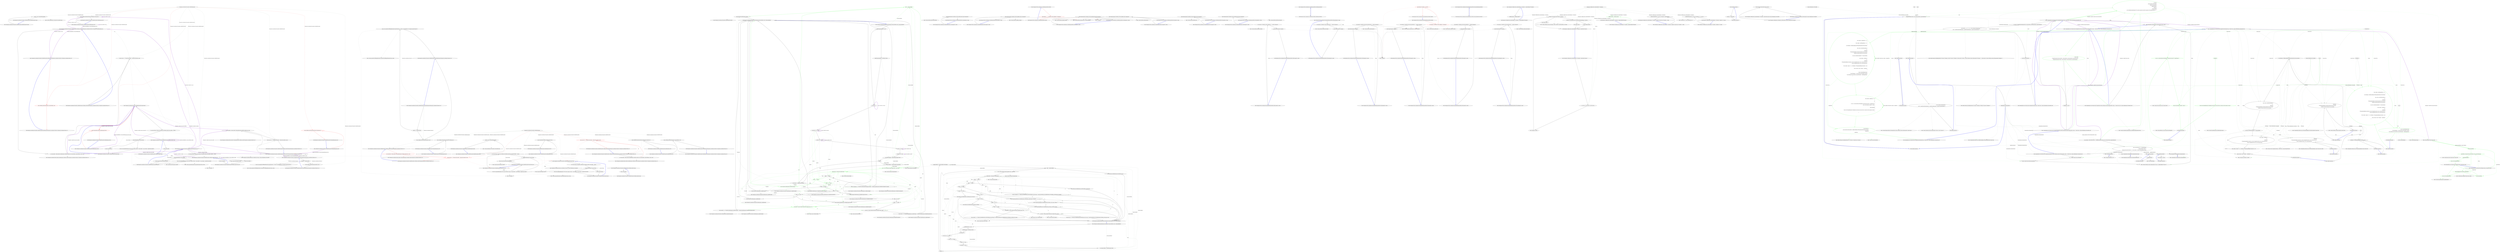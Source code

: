digraph  {
n55 [label="Humanizer.Localisation.Formatters.DefaultFormatter", span=""];
n0 [label="Entry Humanizer.Localisation.Formatters.DefaultFormatter.DefaultFormatter(string)", span="16-16", cluster="Humanizer.Localisation.Formatters.DefaultFormatter.DefaultFormatter(string)"];
n1 [label="_culture = new CultureInfo(localeCode)", span="18-18", cluster="Humanizer.Localisation.Formatters.DefaultFormatter.DefaultFormatter(string)"];
n2 [label="Exit Humanizer.Localisation.Formatters.DefaultFormatter.DefaultFormatter(string)", span="16-16", cluster="Humanizer.Localisation.Formatters.DefaultFormatter.DefaultFormatter(string)"];
n3 [label="Entry System.Globalization.CultureInfo.CultureInfo(string)", span="0-0", cluster="System.Globalization.CultureInfo.CultureInfo(string)"];
n4 [label="Entry Humanizer.Localisation.Formatters.DefaultFormatter.DateHumanize_Now()", span="25-25", cluster="Humanizer.Localisation.Formatters.DefaultFormatter.DateHumanize_Now()"];
n5 [label="return GetResourceForDate(TimeUnit.Millisecond, Tense.Past, 0);", span="27-27", cluster="Humanizer.Localisation.Formatters.DefaultFormatter.DateHumanize_Now()"];
n6 [label="Exit Humanizer.Localisation.Formatters.DefaultFormatter.DateHumanize_Now()", span="25-25", cluster="Humanizer.Localisation.Formatters.DefaultFormatter.DateHumanize_Now()"];
n7 [label="Entry Humanizer.Localisation.Formatters.DefaultFormatter.GetResourceForDate(Humanizer.Localisation.TimeUnit, Humanizer.Localisation.Tense, int)", span="75-75", cluster="Humanizer.Localisation.Formatters.DefaultFormatter.GetResourceForDate(Humanizer.Localisation.TimeUnit, Humanizer.Localisation.Tense, int)"];
n8 [label="Entry Humanizer.Localisation.Formatters.DefaultFormatter.DateHumanize_Never()", span="34-34", cluster="Humanizer.Localisation.Formatters.DefaultFormatter.DateHumanize_Never()"];
n9 [label="return Format(ResourceKeys.DateHumanize.Never);", span="36-36", cluster="Humanizer.Localisation.Formatters.DefaultFormatter.DateHumanize_Never()", color=red, community=0];
n10 [label="Exit Humanizer.Localisation.Formatters.DefaultFormatter.DateHumanize_Never()", span="34-34", cluster="Humanizer.Localisation.Formatters.DefaultFormatter.DateHumanize_Never()"];
n11 [label="Entry Humanizer.Localisation.Formatters.DefaultFormatter.Format(string)", span="93-93", cluster="Humanizer.Localisation.Formatters.DefaultFormatter.Format(string)"];
n12 [label="Entry Humanizer.Localisation.Formatters.DefaultFormatter.DateHumanize(Humanizer.Localisation.TimeUnit, Humanizer.Localisation.Tense, int)", span="46-46", cluster="Humanizer.Localisation.Formatters.DefaultFormatter.DateHumanize(Humanizer.Localisation.TimeUnit, Humanizer.Localisation.Tense, int)"];
n13 [label="return GetResourceForDate(timeUnit, timeUnitTense, unit);", span="48-48", cluster="Humanizer.Localisation.Formatters.DefaultFormatter.DateHumanize(Humanizer.Localisation.TimeUnit, Humanizer.Localisation.Tense, int)", color=red, community=0];
n14 [label="Exit Humanizer.Localisation.Formatters.DefaultFormatter.DateHumanize(Humanizer.Localisation.TimeUnit, Humanizer.Localisation.Tense, int)", span="46-46", cluster="Humanizer.Localisation.Formatters.DefaultFormatter.DateHumanize(Humanizer.Localisation.TimeUnit, Humanizer.Localisation.Tense, int)"];
n15 [label="Entry Humanizer.Localisation.Formatters.DefaultFormatter.TimeSpanHumanize_Zero()", span="55-55", cluster="Humanizer.Localisation.Formatters.DefaultFormatter.TimeSpanHumanize_Zero()"];
n16 [label="return GetResourceForTimeSpan(TimeUnit.Millisecond, 0);", span="57-57", cluster="Humanizer.Localisation.Formatters.DefaultFormatter.TimeSpanHumanize_Zero()", color=red, community=0];
n17 [label="Exit Humanizer.Localisation.Formatters.DefaultFormatter.TimeSpanHumanize_Zero()", span="55-55", cluster="Humanizer.Localisation.Formatters.DefaultFormatter.TimeSpanHumanize_Zero()"];
n18 [label="Entry Humanizer.Localisation.Formatters.DefaultFormatter.GetResourceForTimeSpan(Humanizer.Localisation.TimeUnit, int)", span="81-81", cluster="Humanizer.Localisation.Formatters.DefaultFormatter.GetResourceForTimeSpan(Humanizer.Localisation.TimeUnit, int)"];
n19 [label="Entry Humanizer.Localisation.Formatters.DefaultFormatter.TimeSpanHumanize(Humanizer.Localisation.TimeUnit, int)", span="67-67", cluster="Humanizer.Localisation.Formatters.DefaultFormatter.TimeSpanHumanize(Humanizer.Localisation.TimeUnit, int)"];
n20 [label="timeUnit > TimeUnit.Week", span="69-69", cluster="Humanizer.Localisation.Formatters.DefaultFormatter.TimeSpanHumanize(Humanizer.Localisation.TimeUnit, int)"];
n21 [label="throw new ArgumentOutOfRangeException(nameof(timeUnit), ''There's no meaningful way to humanize passed timeUnit.'');", span="70-70", cluster="Humanizer.Localisation.Formatters.DefaultFormatter.TimeSpanHumanize(Humanizer.Localisation.TimeUnit, int)"];
n22 [label="return GetResourceForTimeSpan(timeUnit, unit);", span="72-72", cluster="Humanizer.Localisation.Formatters.DefaultFormatter.TimeSpanHumanize(Humanizer.Localisation.TimeUnit, int)"];
n23 [label="Exit Humanizer.Localisation.Formatters.DefaultFormatter.TimeSpanHumanize(Humanizer.Localisation.TimeUnit, int)", span="67-67", cluster="Humanizer.Localisation.Formatters.DefaultFormatter.TimeSpanHumanize(Humanizer.Localisation.TimeUnit, int)"];
n24 [label="Entry System.ArgumentOutOfRangeException.ArgumentOutOfRangeException(string, string)", span="0-0", cluster="System.ArgumentOutOfRangeException.ArgumentOutOfRangeException(string, string)"];
n25 [label="Entry Unk.nameof", span="", cluster="Unk.nameof"];
n26 [label="var resourceKey = ResourceKeys.DateHumanize.GetResourceKey(unit, timeUnitTense: timeUnitTense, count: count)", span="77-77", cluster="Humanizer.Localisation.Formatters.DefaultFormatter.GetResourceForDate(Humanizer.Localisation.TimeUnit, Humanizer.Localisation.Tense, int)"];
n27 [label="return count == 1 ? Format(resourceKey) : Format(resourceKey, count);", span="78-78", cluster="Humanizer.Localisation.Formatters.DefaultFormatter.GetResourceForDate(Humanizer.Localisation.TimeUnit, Humanizer.Localisation.Tense, int)"];
n29 [label="Entry Humanizer.Localisation.ResourceKeys.DateHumanize.GetResourceKey(Humanizer.Localisation.TimeUnit, Humanizer.Localisation.Tense, int)", span="35-35", cluster="Humanizer.Localisation.ResourceKeys.DateHumanize.GetResourceKey(Humanizer.Localisation.TimeUnit, Humanizer.Localisation.Tense, int)"];
n28 [label="Exit Humanizer.Localisation.Formatters.DefaultFormatter.GetResourceForDate(Humanizer.Localisation.TimeUnit, Humanizer.Localisation.Tense, int)", span="75-75", cluster="Humanizer.Localisation.Formatters.DefaultFormatter.GetResourceForDate(Humanizer.Localisation.TimeUnit, Humanizer.Localisation.Tense, int)"];
n30 [label="Entry Humanizer.Localisation.Formatters.DefaultFormatter.Format(string, int)", span="110-110", cluster="Humanizer.Localisation.Formatters.DefaultFormatter.Format(string, int)"];
n31 [label="var resourceKey = ResourceKeys.TimeSpanHumanize.GetResourceKey(unit, count)", span="83-83", cluster="Humanizer.Localisation.Formatters.DefaultFormatter.GetResourceForTimeSpan(Humanizer.Localisation.TimeUnit, int)"];
n32 [label="return count == 1 ? Format(resourceKey) : Format(resourceKey, count);", span="84-84", cluster="Humanizer.Localisation.Formatters.DefaultFormatter.GetResourceForTimeSpan(Humanizer.Localisation.TimeUnit, int)"];
n34 [label="Entry Humanizer.Localisation.ResourceKeys.TimeSpanHumanize.GetResourceKey(Humanizer.Localisation.TimeUnit, int)", span="22-22", cluster="Humanizer.Localisation.ResourceKeys.TimeSpanHumanize.GetResourceKey(Humanizer.Localisation.TimeUnit, int)"];
n33 [label="Exit Humanizer.Localisation.Formatters.DefaultFormatter.GetResourceForTimeSpan(Humanizer.Localisation.TimeUnit, int)", span="81-81", cluster="Humanizer.Localisation.Formatters.DefaultFormatter.GetResourceForTimeSpan(Humanizer.Localisation.TimeUnit, int)"];
n35 [label="var resourceString = Resources.GetResource(GetResourceKey(resourceKey), _culture)", span="95-95", cluster="Humanizer.Localisation.Formatters.DefaultFormatter.Format(string)"];
n37 [label="throw new ArgumentException($''The resource object with key '{resourceKey}' was not found'', nameof(resourceKey));", span="98-98", cluster="Humanizer.Localisation.Formatters.DefaultFormatter.Format(string)"];
n36 [label="string.IsNullOrEmpty(resourceString)", span="97-97", cluster="Humanizer.Localisation.Formatters.DefaultFormatter.Format(string)"];
n40 [label="Entry Humanizer.Localisation.Formatters.DefaultFormatter.GetResourceKey(string)", span="136-136", cluster="Humanizer.Localisation.Formatters.DefaultFormatter.GetResourceKey(string)"];
n41 [label="Entry Humanizer.Localisation.Resources.GetResource(string, System.Globalization.CultureInfo)", span="19-19", cluster="Humanizer.Localisation.Resources.GetResource(string, System.Globalization.CultureInfo)"];
n38 [label="return resourceString;", span="100-100", cluster="Humanizer.Localisation.Formatters.DefaultFormatter.Format(string)"];
n42 [label="Entry string.IsNullOrEmpty(string)", span="0-0", cluster="string.IsNullOrEmpty(string)"];
n39 [label="Exit Humanizer.Localisation.Formatters.DefaultFormatter.Format(string)", span="93-93", cluster="Humanizer.Localisation.Formatters.DefaultFormatter.Format(string)"];
n43 [label="Entry System.ArgumentException.ArgumentException(string, string)", span="0-0", cluster="System.ArgumentException.ArgumentException(string, string)"];
n44 [label="var resourceString = Resources.GetResource(GetResourceKey(resourceKey, number), _culture)", span="112-112", cluster="Humanizer.Localisation.Formatters.DefaultFormatter.Format(string, int)"];
n46 [label="throw new ArgumentException($''The resource object with key '{resourceKey}' was not found'', nameof(resourceKey));", span="115-115", cluster="Humanizer.Localisation.Formatters.DefaultFormatter.Format(string, int)"];
n47 [label="return resourceString.FormatWith(number);", span="117-117", cluster="Humanizer.Localisation.Formatters.DefaultFormatter.Format(string, int)"];
n45 [label="string.IsNullOrEmpty(resourceString)", span="114-114", cluster="Humanizer.Localisation.Formatters.DefaultFormatter.Format(string, int)"];
n49 [label="Entry Humanizer.Localisation.Formatters.DefaultFormatter.GetResourceKey(string, int)", span="126-126", cluster="Humanizer.Localisation.Formatters.DefaultFormatter.GetResourceKey(string, int)"];
n48 [label="Exit Humanizer.Localisation.Formatters.DefaultFormatter.Format(string, int)", span="110-110", cluster="Humanizer.Localisation.Formatters.DefaultFormatter.Format(string, int)"];
n50 [label="Entry string.FormatWith(params object[])", span="15-15", cluster="string.FormatWith(params object[])"];
n51 [label="return resourceKey;", span="128-128", cluster="Humanizer.Localisation.Formatters.DefaultFormatter.GetResourceKey(string, int)"];
n52 [label="Exit Humanizer.Localisation.Formatters.DefaultFormatter.GetResourceKey(string, int)", span="126-126", cluster="Humanizer.Localisation.Formatters.DefaultFormatter.GetResourceKey(string, int)"];
n53 [label="return resourceKey;", span="138-138", cluster="Humanizer.Localisation.Formatters.DefaultFormatter.GetResourceKey(string)"];
n54 [label="Exit Humanizer.Localisation.Formatters.DefaultFormatter.GetResourceKey(string)", span="136-136", cluster="Humanizer.Localisation.Formatters.DefaultFormatter.GetResourceKey(string)"];
d12 [label="input > comparisonBase", span="35-35", cluster="Humanizer.DateHumanizeExtensions.Humanize(System.DateTime, bool, System.DateTime?)", color=green, community=0];
d0 [label="Entry Humanizer.DateHumanizeExtensions.Humanize(System.DateTime, bool, System.DateTime?)", span="18-18", cluster="Humanizer.DateHumanizeExtensions.Humanize(System.DateTime, bool, System.DateTime?)"];
d8 [label="var comparisonBase = dateToCompareAgainst.Value", span="29-29", cluster="Humanizer.DateHumanizeExtensions.Humanize(System.DateTime, bool, System.DateTime?)"];
d10 [label="comparisonBase = comparisonBase.ToLocalTime()", span="31-31", cluster="Humanizer.DateHumanizeExtensions.Humanize(System.DateTime, bool, System.DateTime?)"];
d11 [label="var formatter = Configurator.Formatter", span="33-33", cluster="Humanizer.DateHumanizeExtensions.Humanize(System.DateTime, bool, System.DateTime?)"];
d13 [label="return formatter.DateHumanize_NotYet();", span="36-36", cluster="Humanizer.DateHumanizeExtensions.Humanize(System.DateTime, bool, System.DateTime?)"];
d14 [label="var ts = new TimeSpan(comparisonBase.Ticks - input.Ticks)", span="38-38", cluster="Humanizer.DateHumanizeExtensions.Humanize(System.DateTime, bool, System.DateTime?)", color=green, community=0];
d15 [label="double delta = Math.Abs(ts.TotalSeconds)", span="39-39", cluster="Humanizer.DateHumanizeExtensions.Humanize(System.DateTime, bool, System.DateTime?)", color=green, community=0];
d38 [label="Entry System.TimeSpan.TimeSpan(long)", span="0-0", cluster="System.TimeSpan.TimeSpan(long)"];
d18 [label="delta < 2 * minute", span="44-44", cluster="Humanizer.DateHumanizeExtensions.Humanize(System.DateTime, bool, System.DateTime?)", color=green, community=0];
d4 [label="int minute = 60 * second", span="24-24", cluster="Humanizer.DateHumanizeExtensions.Humanize(System.DateTime, bool, System.DateTime?)"];
d16 [label="delta < 1 * minute", span="41-41", cluster="Humanizer.DateHumanizeExtensions.Humanize(System.DateTime, bool, System.DateTime?)"];
d19 [label="return formatter.DateHumanize_SingleMinuteAgo();", span="45-45", cluster="Humanizer.DateHumanizeExtensions.Humanize(System.DateTime, bool, System.DateTime?)", color=green, community=0];
d20 [label="delta < 45 * minute", span="47-47", cluster="Humanizer.DateHumanizeExtensions.Humanize(System.DateTime, bool, System.DateTime?)", color=green, community=0];
d21 [label="return formatter.DateHumanize_MultipleMinutesAgo(ts.Minutes);", span="48-48", cluster="Humanizer.DateHumanizeExtensions.Humanize(System.DateTime, bool, System.DateTime?)"];
d22 [label="delta < 90 * minute", span="50-50", cluster="Humanizer.DateHumanizeExtensions.Humanize(System.DateTime, bool, System.DateTime?)"];
d35 [label="Exit Humanizer.DateHumanizeExtensions.Humanize(System.DateTime, bool, System.DateTime?)", span="18-18", cluster="Humanizer.DateHumanizeExtensions.Humanize(System.DateTime, bool, System.DateTime?)"];
d42 [label="Entry Humanizer.Localisation.IFormatter.DateHumanize_SingleMinuteAgo()", span="15-15", cluster="Humanizer.Localisation.IFormatter.DateHumanize_SingleMinuteAgo()"];
d39 [label="Entry System.Math.Abs(double)", span="0-0", cluster="System.Math.Abs(double)"];
d17 [label="return ts.Seconds == 1 ? formatter.DateHumanize_SingleSecondAgo() : formatter.DateHumanize_MultipleSecondsAgo(ts.Seconds);", span="42-42", cluster="Humanizer.DateHumanizeExtensions.Humanize(System.DateTime, bool, System.DateTime?)"];
d24 [label="delta < 24 * hour", span="53-53", cluster="Humanizer.DateHumanizeExtensions.Humanize(System.DateTime, bool, System.DateTime?)"];
d25 [label="return formatter.DateHumanize_MultipleHoursAgo(ts.Hours);", span="54-54", cluster="Humanizer.DateHumanizeExtensions.Humanize(System.DateTime, bool, System.DateTime?)"];
d26 [label="delta < 48 * hour", span="56-56", cluster="Humanizer.DateHumanizeExtensions.Humanize(System.DateTime, bool, System.DateTime?)"];
d28 [label="delta < 30 * day", span="59-59", cluster="Humanizer.DateHumanizeExtensions.Humanize(System.DateTime, bool, System.DateTime?)"];
d29 [label="return formatter.DateHumanize_MultipleDaysAgo(ts.Days);", span="60-60", cluster="Humanizer.DateHumanizeExtensions.Humanize(System.DateTime, bool, System.DateTime?)"];
d30 [label="delta < 12 * month", span="62-62", cluster="Humanizer.DateHumanizeExtensions.Humanize(System.DateTime, bool, System.DateTime?)"];
d31 [label="int months = Convert.ToInt32(Math.Floor((double)ts.Days / 30))", span="64-64", cluster="Humanizer.DateHumanizeExtensions.Humanize(System.DateTime, bool, System.DateTime?)", color=green, community=0];
d33 [label="int years = Convert.ToInt32(Math.Floor((double)ts.Days / 365))", span="68-68", cluster="Humanizer.DateHumanizeExtensions.Humanize(System.DateTime, bool, System.DateTime?)"];
d32 [label="return months <= 1 ? formatter.DateHumanize_SingleMonthAgo() : formatter.DateHumanize_MultipleMonthsAgo(months);", span="65-65", cluster="Humanizer.DateHumanizeExtensions.Humanize(System.DateTime, bool, System.DateTime?)"];
d48 [label="Entry System.Math.Floor(double)", span="0-0", cluster="System.Math.Floor(double)"];
d49 [label="Entry System.Convert.ToInt32(double)", span="0-0", cluster="System.Convert.ToInt32(double)"];
d1 [label="dateToCompareAgainst == null", span="20-20", cluster="Humanizer.DateHumanizeExtensions.Humanize(System.DateTime, bool, System.DateTime?)"];
d9 [label="!utcDate", span="30-30", cluster="Humanizer.DateHumanizeExtensions.Humanize(System.DateTime, bool, System.DateTime?)"];
d2 [label="dateToCompareAgainst = DateTime.UtcNow", span="21-21", cluster="Humanizer.DateHumanizeExtensions.Humanize(System.DateTime, bool, System.DateTime?)"];
d7 [label="int month = 30 * day", span="27-27", cluster="Humanizer.DateHumanizeExtensions.Humanize(System.DateTime, bool, System.DateTime?)"];
d36 [label="Entry System.DateTime.ToLocalTime()", span="0-0", cluster="System.DateTime.ToLocalTime()"];
d23 [label="return formatter.DateHumanize_SingleHourAgo();", span="51-51", cluster="Humanizer.DateHumanizeExtensions.Humanize(System.DateTime, bool, System.DateTime?)"];
d27 [label="return formatter.DateHumanize_SingleDayAgo();", span="57-57", cluster="Humanizer.DateHumanizeExtensions.Humanize(System.DateTime, bool, System.DateTime?)"];
d34 [label="return years <= 1 ? formatter.DateHumanize_SingleYearAgo() : formatter.DateHumanize_MultipleYearsAgo(years);", span="69-69", cluster="Humanizer.DateHumanizeExtensions.Humanize(System.DateTime, bool, System.DateTime?)"];
d37 [label="Entry Humanizer.Localisation.IFormatter.DateHumanize_NotYet()", span="17-17", cluster="Humanizer.Localisation.IFormatter.DateHumanize_NotYet()"];
d3 [label="int second = 1", span="23-23", cluster="Humanizer.DateHumanizeExtensions.Humanize(System.DateTime, bool, System.DateTime?)"];
d5 [label="int hour = 60 * minute", span="25-25", cluster="Humanizer.DateHumanizeExtensions.Humanize(System.DateTime, bool, System.DateTime?)"];
d43 [label="Entry Humanizer.Localisation.IFormatter.DateHumanize_MultipleMinutesAgo(int)", span="11-11", cluster="Humanizer.Localisation.IFormatter.DateHumanize_MultipleMinutesAgo(int)"];
d40 [label="Entry Humanizer.Localisation.IFormatter.DateHumanize_SingleSecondAgo()", span="19-19", cluster="Humanizer.Localisation.IFormatter.DateHumanize_SingleSecondAgo()"];
d41 [label="Entry Humanizer.Localisation.IFormatter.DateHumanize_MultipleSecondsAgo(int)", span="13-13", cluster="Humanizer.Localisation.IFormatter.DateHumanize_MultipleSecondsAgo(int)"];
d45 [label="Entry Humanizer.Localisation.IFormatter.DateHumanize_MultipleHoursAgo(int)", span="10-10", cluster="Humanizer.Localisation.IFormatter.DateHumanize_MultipleHoursAgo(int)"];
d6 [label="int day = 24 * hour", span="26-26", cluster="Humanizer.DateHumanizeExtensions.Humanize(System.DateTime, bool, System.DateTime?)"];
d47 [label="Entry Humanizer.Localisation.IFormatter.DateHumanize_MultipleDaysAgo(int)", span="9-9", cluster="Humanizer.Localisation.IFormatter.DateHumanize_MultipleDaysAgo(int)"];
d50 [label="Entry Humanizer.Localisation.IFormatter.DateHumanize_SingleMonthAgo()", span="18-18", cluster="Humanizer.Localisation.IFormatter.DateHumanize_SingleMonthAgo()"];
d51 [label="Entry Humanizer.Localisation.IFormatter.DateHumanize_MultipleMonthsAgo(int)", span="12-12", cluster="Humanizer.Localisation.IFormatter.DateHumanize_MultipleMonthsAgo(int)"];
d44 [label="Entry Humanizer.Localisation.IFormatter.DateHumanize_SingleHourAgo()", span="16-16", cluster="Humanizer.Localisation.IFormatter.DateHumanize_SingleHourAgo()"];
d46 [label="Entry Humanizer.Localisation.IFormatter.DateHumanize_SingleDayAgo()", span="21-21", cluster="Humanizer.Localisation.IFormatter.DateHumanize_SingleDayAgo()"];
d52 [label="Entry Humanizer.Localisation.IFormatter.DateHumanize_SingleYearAgo()", span="20-20", cluster="Humanizer.Localisation.IFormatter.DateHumanize_SingleYearAgo()"];
d53 [label="Entry Humanizer.Localisation.IFormatter.DateHumanize_MultipleYearsAgo(int)", span="14-14", cluster="Humanizer.Localisation.IFormatter.DateHumanize_MultipleYearsAgo(int)"];
m0_28 [label="Entry Humanizer.Tests.Localisation.ar.DateHumanizeTests.NotYet()", span="72-72", cluster="Humanizer.Tests.Localisation.ar.DateHumanizeTests.NotYet()", file="DateHumanizeTests.cs"];
m0_29 [label="Assert.Equal(''ليس بعد'', DateTime.UtcNow.AddDays(1).Humanize())", span="74-74", cluster="Humanizer.Tests.Localisation.ar.DateHumanizeTests.NotYet()", color=red, community=0, file="DateHumanizeTests.cs"];
m0_30 [label="Exit Humanizer.Tests.Localisation.ar.DateHumanizeTests.NotYet()", span="72-72", cluster="Humanizer.Tests.Localisation.ar.DateHumanizeTests.NotYet()", file="DateHumanizeTests.cs"];
m0_20 [label="Entry Humanizer.Tests.Localisation.ar.DateHumanizeTests.SecondsAgo(int, string)", span="56-56", cluster="Humanizer.Tests.Localisation.ar.DateHumanizeTests.SecondsAgo(int, string)", file="DateHumanizeTests.cs"];
m0_21 [label="Assert.Equal(expected, DateTime.UtcNow.AddSeconds(seconds).Humanize())", span="58-58", cluster="Humanizer.Tests.Localisation.ar.DateHumanizeTests.SecondsAgo(int, string)", file="DateHumanizeTests.cs"];
m0_22 [label="Exit Humanizer.Tests.Localisation.ar.DateHumanizeTests.SecondsAgo(int, string)", span="56-56", cluster="Humanizer.Tests.Localisation.ar.DateHumanizeTests.SecondsAgo(int, string)", file="DateHumanizeTests.cs"];
m0_6 [label="Entry System.DateTime.Humanize(bool, System.DateTime?)", span="18-18", cluster="System.DateTime.Humanize(bool, System.DateTime?)", file="DateHumanizeTests.cs"];
m0_8 [label="Entry Humanizer.Tests.Localisation.ar.DateHumanizeTests.HoursAgo(int, string)", span="26-26", cluster="Humanizer.Tests.Localisation.ar.DateHumanizeTests.HoursAgo(int, string)", file="DateHumanizeTests.cs"];
m0_9 [label="Assert.Equal(expected, DateTime.UtcNow.AddHours(hours).Humanize())", span="28-28", cluster="Humanizer.Tests.Localisation.ar.DateHumanizeTests.HoursAgo(int, string)", file="DateHumanizeTests.cs"];
m0_10 [label="Exit Humanizer.Tests.Localisation.ar.DateHumanizeTests.HoursAgo(int, string)", span="26-26", cluster="Humanizer.Tests.Localisation.ar.DateHumanizeTests.HoursAgo(int, string)", file="DateHumanizeTests.cs"];
m0_19 [label="Entry System.DateTime.AddMonths(int)", span="0-0", cluster="System.DateTime.AddMonths(int)", file="DateHumanizeTests.cs"];
m0_15 [label="Entry System.DateTime.AddMinutes(double)", span="0-0", cluster="System.DateTime.AddMinutes(double)", file="DateHumanizeTests.cs"];
m0_23 [label="Entry System.DateTime.AddSeconds(double)", span="0-0", cluster="System.DateTime.AddSeconds(double)", file="DateHumanizeTests.cs"];
m0_27 [label="Entry System.DateTime.AddYears(int)", span="0-0", cluster="System.DateTime.AddYears(int)", file="DateHumanizeTests.cs"];
m0_16 [label="Entry Humanizer.Tests.Localisation.ar.DateHumanizeTests.MonthsAgo(int, string)", span="46-46", cluster="Humanizer.Tests.Localisation.ar.DateHumanizeTests.MonthsAgo(int, string)", file="DateHumanizeTests.cs"];
m0_17 [label="Assert.Equal(expected, DateTime.UtcNow.AddMonths(months).Humanize())", span="48-48", cluster="Humanizer.Tests.Localisation.ar.DateHumanizeTests.MonthsAgo(int, string)", file="DateHumanizeTests.cs"];
m0_18 [label="Exit Humanizer.Tests.Localisation.ar.DateHumanizeTests.MonthsAgo(int, string)", span="46-46", cluster="Humanizer.Tests.Localisation.ar.DateHumanizeTests.MonthsAgo(int, string)", file="DateHumanizeTests.cs"];
m0_7 [label="Entry Unk.Equal", span="", cluster="Unk.Equal", file="DateHumanizeTests.cs"];
m0_2 [label="Entry Humanizer.Tests.Localisation.ar.DateHumanizeTests.DaysAgo(int, string)", span="16-16", cluster="Humanizer.Tests.Localisation.ar.DateHumanizeTests.DaysAgo(int, string)", file="DateHumanizeTests.cs"];
m0_3 [label="Assert.Equal(expected, DateTime.UtcNow.AddDays(days).Humanize())", span="18-18", cluster="Humanizer.Tests.Localisation.ar.DateHumanizeTests.DaysAgo(int, string)", file="DateHumanizeTests.cs"];
m0_4 [label="Exit Humanizer.Tests.Localisation.ar.DateHumanizeTests.DaysAgo(int, string)", span="16-16", cluster="Humanizer.Tests.Localisation.ar.DateHumanizeTests.DaysAgo(int, string)", file="DateHumanizeTests.cs"];
m0_24 [label="Entry Humanizer.Tests.Localisation.ar.DateHumanizeTests.YearsAgo(int, string)", span="66-66", cluster="Humanizer.Tests.Localisation.ar.DateHumanizeTests.YearsAgo(int, string)", file="DateHumanizeTests.cs"];
m0_25 [label="Assert.Equal(expected, DateTime.UtcNow.AddYears(years).Humanize())", span="68-68", cluster="Humanizer.Tests.Localisation.ar.DateHumanizeTests.YearsAgo(int, string)", file="DateHumanizeTests.cs"];
m0_26 [label="Exit Humanizer.Tests.Localisation.ar.DateHumanizeTests.YearsAgo(int, string)", span="66-66", cluster="Humanizer.Tests.Localisation.ar.DateHumanizeTests.YearsAgo(int, string)", file="DateHumanizeTests.cs"];
m0_12 [label="Entry Humanizer.Tests.Localisation.ar.DateHumanizeTests.MinutesAgo(int, string)", span="36-36", cluster="Humanizer.Tests.Localisation.ar.DateHumanizeTests.MinutesAgo(int, string)", file="DateHumanizeTests.cs"];
m0_13 [label="Assert.Equal(expected, DateTime.UtcNow.AddMinutes(minutes).Humanize())", span="38-38", cluster="Humanizer.Tests.Localisation.ar.DateHumanizeTests.MinutesAgo(int, string)", file="DateHumanizeTests.cs"];
m0_14 [label="Exit Humanizer.Tests.Localisation.ar.DateHumanizeTests.MinutesAgo(int, string)", span="36-36", cluster="Humanizer.Tests.Localisation.ar.DateHumanizeTests.MinutesAgo(int, string)", file="DateHumanizeTests.cs"];
m0_0 [label="Entry Humanizer.Tests.Localisation.ar.DateHumanizeTests.DateHumanizeTests()", span="8-8", cluster="Humanizer.Tests.Localisation.ar.DateHumanizeTests.DateHumanizeTests()", file="DateHumanizeTests.cs"];
m0_1 [label="Exit Humanizer.Tests.Localisation.ar.DateHumanizeTests.DateHumanizeTests()", span="8-8", cluster="Humanizer.Tests.Localisation.ar.DateHumanizeTests.DateHumanizeTests()", file="DateHumanizeTests.cs"];
m0_5 [label="Entry System.DateTime.AddDays(double)", span="0-0", cluster="System.DateTime.AddDays(double)", file="DateHumanizeTests.cs"];
m0_11 [label="Entry System.DateTime.AddHours(double)", span="0-0", cluster="System.DateTime.AddHours(double)", file="DateHumanizeTests.cs"];
m1_36 [label="Entry System.TimeSpan.TimeSpan(long)", span="0-0", cluster="System.TimeSpan.TimeSpan(long)", file="DateHumanizeTests.fi-FI.cs"];
m1_37 [label="Entry System.Math.Abs(double)", span="0-0", cluster="System.Math.Abs(double)", file="DateHumanizeTests.fi-FI.cs"];
m1_40 [label="Entry System.Convert.ToInt32(double)", span="0-0", cluster="System.Convert.ToInt32(double)", file="DateHumanizeTests.fi-FI.cs"];
m1_39 [label="Entry System.Math.Floor(double)", span="0-0", cluster="System.Math.Floor(double)", file="DateHumanizeTests.fi-FI.cs"];
m1_38 [label="Entry string.Format(string, object)", span="0-0", cluster="string.Format(string, object)", file="DateHumanizeTests.fi-FI.cs"];
m1_0 [label="Entry Humanizer.DateHumanizeExtensions.Humanize(System.DateTime, bool, System.DateTime?)", span="16-16", cluster="Humanizer.DateHumanizeExtensions.Humanize(System.DateTime, bool, System.DateTime?)", file="DateHumanizeTests.fi-FI.cs"];
m1_1 [label="dateToHumanize == null", span="18-18", cluster="Humanizer.DateHumanizeExtensions.Humanize(System.DateTime, bool, System.DateTime?)", file="DateHumanizeTests.fi-FI.cs"];
m1_8 [label="var comparisonBase = dateToHumanize.Value", span="27-27", cluster="Humanizer.DateHumanizeExtensions.Humanize(System.DateTime, bool, System.DateTime?)", file="DateHumanizeTests.fi-FI.cs"];
m1_9 [label="!utcDate", span="28-28", cluster="Humanizer.DateHumanizeExtensions.Humanize(System.DateTime, bool, System.DateTime?)", file="DateHumanizeTests.fi-FI.cs"];
m1_11 [label="input > comparisonBase", span="31-31", cluster="Humanizer.DateHumanizeExtensions.Humanize(System.DateTime, bool, System.DateTime?)", file="DateHumanizeTests.fi-FI.cs"];
m1_13 [label="var ts = new TimeSpan(comparisonBase.Ticks - input.Ticks)", span="34-34", cluster="Humanizer.DateHumanizeExtensions.Humanize(System.DateTime, bool, System.DateTime?)", file="DateHumanizeTests.fi-FI.cs"];
m1_2 [label="dateToHumanize = DateTime.UtcNow", span="19-19", cluster="Humanizer.DateHumanizeExtensions.Humanize(System.DateTime, bool, System.DateTime?)", file="DateHumanizeTests.fi-FI.cs"];
m1_3 [label="int second = 1", span="21-21", cluster="Humanizer.DateHumanizeExtensions.Humanize(System.DateTime, bool, System.DateTime?)", file="DateHumanizeTests.fi-FI.cs"];
m1_4 [label="int minute = 60 * second", span="22-22", cluster="Humanizer.DateHumanizeExtensions.Humanize(System.DateTime, bool, System.DateTime?)", file="DateHumanizeTests.fi-FI.cs"];
m1_5 [label="int hour = 60 * minute", span="23-23", cluster="Humanizer.DateHumanizeExtensions.Humanize(System.DateTime, bool, System.DateTime?)", file="DateHumanizeTests.fi-FI.cs"];
m1_15 [label="delta < 1 * minute", span="37-37", cluster="Humanizer.DateHumanizeExtensions.Humanize(System.DateTime, bool, System.DateTime?)", file="DateHumanizeTests.fi-FI.cs"];
m1_17 [label="delta < 2 * minute", span="40-40", cluster="Humanizer.DateHumanizeExtensions.Humanize(System.DateTime, bool, System.DateTime?)", file="DateHumanizeTests.fi-FI.cs"];
m1_19 [label="delta < 45 * minute", span="43-43", cluster="Humanizer.DateHumanizeExtensions.Humanize(System.DateTime, bool, System.DateTime?)", file="DateHumanizeTests.fi-FI.cs"];
m1_21 [label="delta < 90 * minute", span="46-46", cluster="Humanizer.DateHumanizeExtensions.Humanize(System.DateTime, bool, System.DateTime?)", file="DateHumanizeTests.fi-FI.cs"];
m1_6 [label="int day = 24 * hour", span="24-24", cluster="Humanizer.DateHumanizeExtensions.Humanize(System.DateTime, bool, System.DateTime?)", file="DateHumanizeTests.fi-FI.cs"];
m1_23 [label="delta < 24 * hour", span="49-49", cluster="Humanizer.DateHumanizeExtensions.Humanize(System.DateTime, bool, System.DateTime?)", file="DateHumanizeTests.fi-FI.cs"];
m1_25 [label="delta < 48 * hour", span="52-52", cluster="Humanizer.DateHumanizeExtensions.Humanize(System.DateTime, bool, System.DateTime?)", file="DateHumanizeTests.fi-FI.cs"];
m1_7 [label="int month = 30 * day", span="25-25", cluster="Humanizer.DateHumanizeExtensions.Humanize(System.DateTime, bool, System.DateTime?)", file="DateHumanizeTests.fi-FI.cs"];
m1_27 [label="delta < 30 * day", span="55-55", cluster="Humanizer.DateHumanizeExtensions.Humanize(System.DateTime, bool, System.DateTime?)", file="DateHumanizeTests.fi-FI.cs"];
m1_29 [label="delta < 12 * month", span="58-58", cluster="Humanizer.DateHumanizeExtensions.Humanize(System.DateTime, bool, System.DateTime?)", file="DateHumanizeTests.fi-FI.cs"];
m1_10 [label="comparisonBase = comparisonBase.ToLocalTime()", span="29-29", cluster="Humanizer.DateHumanizeExtensions.Humanize(System.DateTime, bool, System.DateTime?)", file="DateHumanizeTests.fi-FI.cs"];
m1_12 [label="return Resources.DateExtensions_FutureDate_not_yet;", span="32-32", cluster="Humanizer.DateHumanizeExtensions.Humanize(System.DateTime, bool, System.DateTime?)", file="DateHumanizeTests.fi-FI.cs"];
m1_14 [label="double delta = Math.Abs(ts.TotalSeconds)", span="35-35", cluster="Humanizer.DateHumanizeExtensions.Humanize(System.DateTime, bool, System.DateTime?)", file="DateHumanizeTests.fi-FI.cs"];
m1_16 [label="return ts.Seconds == 1 ? Resources.DateExtensions_OneSecondAgo_one_second_ago : string.Format(Resources.DateExtensions_SecondsAgo__seconds_ago, ts.Seconds);", span="38-38", cluster="Humanizer.DateHumanizeExtensions.Humanize(System.DateTime, bool, System.DateTime?)", file="DateHumanizeTests.fi-FI.cs"];
m1_20 [label="return string.Format(Resources.DateExtensions_MinutesAgo__minutes_ago, ts.Minutes);", span="44-44", cluster="Humanizer.DateHumanizeExtensions.Humanize(System.DateTime, bool, System.DateTime?)", file="DateHumanizeTests.fi-FI.cs"];
m1_24 [label="return string.Format(Resources.DateExtensions_HoursAgo__hours_ago, ts.Hours);", span="50-50", cluster="Humanizer.DateHumanizeExtensions.Humanize(System.DateTime, bool, System.DateTime?)", file="DateHumanizeTests.fi-FI.cs"];
m1_28 [label="return string.Format(Resources.DateExtensions_DaysAgo__days_ago, ts.Days);", span="56-56", cluster="Humanizer.DateHumanizeExtensions.Humanize(System.DateTime, bool, System.DateTime?)", file="DateHumanizeTests.fi-FI.cs"];
m1_30 [label="int months = Convert.ToInt32(Math.Floor((double)ts.Days / 30))", span="60-60", cluster="Humanizer.DateHumanizeExtensions.Humanize(System.DateTime, bool, System.DateTime?)", file="DateHumanizeTests.fi-FI.cs"];
m1_32 [label="int years = Convert.ToInt32(Math.Floor((double)ts.Days / 365))", span="64-64", cluster="Humanizer.DateHumanizeExtensions.Humanize(System.DateTime, bool, System.DateTime?)", file="DateHumanizeTests.fi-FI.cs"];
m1_18 [label="return Resources.DateExtensions_OneMinuteAgo_a_minute_ago;", span="41-41", cluster="Humanizer.DateHumanizeExtensions.Humanize(System.DateTime, bool, System.DateTime?)", file="DateHumanizeTests.fi-FI.cs"];
m1_22 [label="return Resources.DateExtensions_OneHourAgo_an_hour_ago;", span="47-47", cluster="Humanizer.DateHumanizeExtensions.Humanize(System.DateTime, bool, System.DateTime?)", file="DateHumanizeTests.fi-FI.cs"];
m1_26 [label="return Resources.DateExtensions_Yesterday_yesterday;", span="53-53", cluster="Humanizer.DateHumanizeExtensions.Humanize(System.DateTime, bool, System.DateTime?)", file="DateHumanizeTests.fi-FI.cs"];
m1_31 [label="return months <= 1 ? Resources.DateExtensions_OneMonthAgo_one_month_ago : string.Format(Resources.DateExtensions_MonthsAgo__months_ago, months);", span="61-61", cluster="Humanizer.DateHumanizeExtensions.Humanize(System.DateTime, bool, System.DateTime?)", file="DateHumanizeTests.fi-FI.cs"];
m1_33 [label="return years <= 1 ? Resources.DateExtensions_OneYearAgo_one_year_ago : string.Format(Resources.DateExtensions_YearsAgo__years_ago, years);", span="65-65", cluster="Humanizer.DateHumanizeExtensions.Humanize(System.DateTime, bool, System.DateTime?)", file="DateHumanizeTests.fi-FI.cs"];
m1_34 [label="Exit Humanizer.DateHumanizeExtensions.Humanize(System.DateTime, bool, System.DateTime?)", span="16-16", cluster="Humanizer.DateHumanizeExtensions.Humanize(System.DateTime, bool, System.DateTime?)", file="DateHumanizeTests.fi-FI.cs"];
m2_51 [label="return resourceKey;", span="128-128", cluster="Humanizer.Localisation.Formatters.DefaultFormatter.GetResourceKey(string, int)", file="DateHumanizeTests.nb-NO.cs"];
m2_30 [label="Entry Humanizer.Localisation.Formatters.DefaultFormatter.Format(string, int)", span="110-110", cluster="Humanizer.Localisation.Formatters.DefaultFormatter.Format(string, int)", file="DateHumanizeTests.nb-NO.cs"];
m2_44 [label="var resourceString = Resources.GetResource(GetResourceKey(resourceKey, number), _culture)", span="112-112", cluster="Humanizer.Localisation.Formatters.DefaultFormatter.Format(string, int)", file="DateHumanizeTests.nb-NO.cs"];
m2_46 [label="throw new ArgumentException($''The resource object with key '{resourceKey}' was not found'', nameof(resourceKey));", span="115-115", cluster="Humanizer.Localisation.Formatters.DefaultFormatter.Format(string, int)", file="DateHumanizeTests.nb-NO.cs"];
m2_47 [label="return resourceString.FormatWith(number);", span="117-117", cluster="Humanizer.Localisation.Formatters.DefaultFormatter.Format(string, int)", file="DateHumanizeTests.nb-NO.cs"];
m2_45 [label="string.IsNullOrEmpty(resourceString)", span="114-114", cluster="Humanizer.Localisation.Formatters.DefaultFormatter.Format(string, int)", file="DateHumanizeTests.nb-NO.cs"];
m2_48 [label="Exit Humanizer.Localisation.Formatters.DefaultFormatter.Format(string, int)", span="110-110", cluster="Humanizer.Localisation.Formatters.DefaultFormatter.Format(string, int)", file="DateHumanizeTests.nb-NO.cs"];
m2_18 [label="Entry Humanizer.Localisation.Formatters.DefaultFormatter.GetResourceForTimeSpan(Humanizer.Localisation.TimeUnit, int)", span="81-81", cluster="Humanizer.Localisation.Formatters.DefaultFormatter.GetResourceForTimeSpan(Humanizer.Localisation.TimeUnit, int)", file="DateHumanizeTests.nb-NO.cs"];
m2_31 [label="var resourceKey = ResourceKeys.TimeSpanHumanize.GetResourceKey(unit, count)", span="83-83", cluster="Humanizer.Localisation.Formatters.DefaultFormatter.GetResourceForTimeSpan(Humanizer.Localisation.TimeUnit, int)", color=red, community=0, file="DateHumanizeTests.nb-NO.cs"];
m2_32 [label="return count == 1 ? Format(resourceKey) : Format(resourceKey, count);", span="84-84", cluster="Humanizer.Localisation.Formatters.DefaultFormatter.GetResourceForTimeSpan(Humanizer.Localisation.TimeUnit, int)", color=red, community=0, file="DateHumanizeTests.nb-NO.cs"];
m2_33 [label="Exit Humanizer.Localisation.Formatters.DefaultFormatter.GetResourceForTimeSpan(Humanizer.Localisation.TimeUnit, int)", span="81-81", cluster="Humanizer.Localisation.Formatters.DefaultFormatter.GetResourceForTimeSpan(Humanizer.Localisation.TimeUnit, int)", file="DateHumanizeTests.nb-NO.cs"];
m2_24 [label="Entry System.ArgumentOutOfRangeException.ArgumentOutOfRangeException(string, string)", span="0-0", cluster="System.ArgumentOutOfRangeException.ArgumentOutOfRangeException(string, string)", file="DateHumanizeTests.nb-NO.cs"];
m2_25 [label="Entry Unk.nameof", span="", cluster="Unk.nameof", file="DateHumanizeTests.nb-NO.cs"];
m2_40 [label="Entry Humanizer.Localisation.Formatters.DefaultFormatter.GetResourceKey(string)", span="136-136", cluster="Humanizer.Localisation.Formatters.DefaultFormatter.GetResourceKey(string)", file="DateHumanizeTests.nb-NO.cs"];
m2_53 [label="return resourceKey;", span="138-138", cluster="Humanizer.Localisation.Formatters.DefaultFormatter.GetResourceKey(string)", file="DateHumanizeTests.nb-NO.cs"];
m2_54 [label="Exit Humanizer.Localisation.Formatters.DefaultFormatter.GetResourceKey(string)", span="136-136", cluster="Humanizer.Localisation.Formatters.DefaultFormatter.GetResourceKey(string)", file="DateHumanizeTests.nb-NO.cs"];
m2_15 [label="Entry Humanizer.Localisation.Formatters.DefaultFormatter.TimeSpanHumanize_Zero()", span="55-55", cluster="Humanizer.Localisation.Formatters.DefaultFormatter.TimeSpanHumanize_Zero()", file="DateHumanizeTests.nb-NO.cs"];
m2_16 [label="return GetResourceForTimeSpan(TimeUnit.Millisecond, 0);", span="57-57", cluster="Humanizer.Localisation.Formatters.DefaultFormatter.TimeSpanHumanize_Zero()", file="DateHumanizeTests.nb-NO.cs"];
m2_17 [label="Exit Humanizer.Localisation.Formatters.DefaultFormatter.TimeSpanHumanize_Zero()", span="55-55", cluster="Humanizer.Localisation.Formatters.DefaultFormatter.TimeSpanHumanize_Zero()", file="DateHumanizeTests.nb-NO.cs"];
m2_3 [label="Entry System.Globalization.CultureInfo.CultureInfo(string)", span="0-0", cluster="System.Globalization.CultureInfo.CultureInfo(string)", file="DateHumanizeTests.nb-NO.cs"];
m2_0 [label="Entry Humanizer.Localisation.Formatters.DefaultFormatter.DefaultFormatter(string)", span="16-16", cluster="Humanizer.Localisation.Formatters.DefaultFormatter.DefaultFormatter(string)", file="DateHumanizeTests.nb-NO.cs"];
m2_1 [label="_culture = new CultureInfo(localeCode)", span="18-18", cluster="Humanizer.Localisation.Formatters.DefaultFormatter.DefaultFormatter(string)", file="DateHumanizeTests.nb-NO.cs"];
m2_2 [label="Exit Humanizer.Localisation.Formatters.DefaultFormatter.DefaultFormatter(string)", span="16-16", cluster="Humanizer.Localisation.Formatters.DefaultFormatter.DefaultFormatter(string)", file="DateHumanizeTests.nb-NO.cs"];
m2_7 [label="Entry Humanizer.Localisation.Formatters.DefaultFormatter.GetResourceForDate(Humanizer.Localisation.TimeUnit, Humanizer.Localisation.Tense, int)", span="75-75", cluster="Humanizer.Localisation.Formatters.DefaultFormatter.GetResourceForDate(Humanizer.Localisation.TimeUnit, Humanizer.Localisation.Tense, int)", file="DateHumanizeTests.nb-NO.cs"];
m2_26 [label="var resourceKey = ResourceKeys.DateHumanize.GetResourceKey(unit, timeUnitTense: timeUnitTense, count: count)", span="77-77", cluster="Humanizer.Localisation.Formatters.DefaultFormatter.GetResourceForDate(Humanizer.Localisation.TimeUnit, Humanizer.Localisation.Tense, int)", file="DateHumanizeTests.nb-NO.cs"];
m2_27 [label="return count == 1 ? Format(resourceKey) : Format(resourceKey, count);", span="78-78", cluster="Humanizer.Localisation.Formatters.DefaultFormatter.GetResourceForDate(Humanizer.Localisation.TimeUnit, Humanizer.Localisation.Tense, int)", color=red, community=0, file="DateHumanizeTests.nb-NO.cs"];
m2_28 [label="Exit Humanizer.Localisation.Formatters.DefaultFormatter.GetResourceForDate(Humanizer.Localisation.TimeUnit, Humanizer.Localisation.Tense, int)", span="75-75", cluster="Humanizer.Localisation.Formatters.DefaultFormatter.GetResourceForDate(Humanizer.Localisation.TimeUnit, Humanizer.Localisation.Tense, int)", file="DateHumanizeTests.nb-NO.cs"];
m2_29 [label="Entry Humanizer.Localisation.ResourceKeys.DateHumanize.GetResourceKey(Humanizer.Localisation.TimeUnit, Humanizer.Localisation.Tense, int)", span="35-35", cluster="Humanizer.Localisation.ResourceKeys.DateHumanize.GetResourceKey(Humanizer.Localisation.TimeUnit, Humanizer.Localisation.Tense, int)", file="DateHumanizeTests.nb-NO.cs"];
m2_42 [label="Entry string.IsNullOrEmpty(string)", span="0-0", cluster="string.IsNullOrEmpty(string)", file="DateHumanizeTests.nb-NO.cs"];
m2_19 [label="Entry Humanizer.Localisation.Formatters.DefaultFormatter.TimeSpanHumanize(Humanizer.Localisation.TimeUnit, int)", span="67-67", cluster="Humanizer.Localisation.Formatters.DefaultFormatter.TimeSpanHumanize(Humanizer.Localisation.TimeUnit, int)", file="DateHumanizeTests.nb-NO.cs"];
m2_20 [label="timeUnit > TimeUnit.Week", span="69-69", cluster="Humanizer.Localisation.Formatters.DefaultFormatter.TimeSpanHumanize(Humanizer.Localisation.TimeUnit, int)", file="DateHumanizeTests.nb-NO.cs"];
m2_21 [label="throw new ArgumentOutOfRangeException(nameof(timeUnit), ''There's no meaningful way to humanize passed timeUnit.'');", span="70-70", cluster="Humanizer.Localisation.Formatters.DefaultFormatter.TimeSpanHumanize(Humanizer.Localisation.TimeUnit, int)", file="DateHumanizeTests.nb-NO.cs"];
m2_22 [label="return GetResourceForTimeSpan(timeUnit, unit);", span="72-72", cluster="Humanizer.Localisation.Formatters.DefaultFormatter.TimeSpanHumanize(Humanizer.Localisation.TimeUnit, int)", file="DateHumanizeTests.nb-NO.cs"];
m2_23 [label="Exit Humanizer.Localisation.Formatters.DefaultFormatter.TimeSpanHumanize(Humanizer.Localisation.TimeUnit, int)", span="67-67", cluster="Humanizer.Localisation.Formatters.DefaultFormatter.TimeSpanHumanize(Humanizer.Localisation.TimeUnit, int)", file="DateHumanizeTests.nb-NO.cs"];
m2_8 [label="Entry Humanizer.Localisation.Formatters.DefaultFormatter.DateHumanize_Never()", span="34-34", cluster="Humanizer.Localisation.Formatters.DefaultFormatter.DateHumanize_Never()", file="DateHumanizeTests.nb-NO.cs"];
m2_9 [label="return Format(ResourceKeys.DateHumanize.Never);", span="36-36", cluster="Humanizer.Localisation.Formatters.DefaultFormatter.DateHumanize_Never()", file="DateHumanizeTests.nb-NO.cs"];
m2_10 [label="Exit Humanizer.Localisation.Formatters.DefaultFormatter.DateHumanize_Never()", span="34-34", cluster="Humanizer.Localisation.Formatters.DefaultFormatter.DateHumanize_Never()", file="DateHumanizeTests.nb-NO.cs"];
m2_11 [label="Entry Humanizer.Localisation.Formatters.DefaultFormatter.Format(string)", span="93-93", cluster="Humanizer.Localisation.Formatters.DefaultFormatter.Format(string)", file="DateHumanizeTests.nb-NO.cs"];
m2_35 [label="var resourceString = Resources.GetResource(GetResourceKey(resourceKey), _culture)", span="95-95", cluster="Humanizer.Localisation.Formatters.DefaultFormatter.Format(string)", file="DateHumanizeTests.nb-NO.cs"];
m2_37 [label="throw new ArgumentException($''The resource object with key '{resourceKey}' was not found'', nameof(resourceKey));", span="98-98", cluster="Humanizer.Localisation.Formatters.DefaultFormatter.Format(string)", file="DateHumanizeTests.nb-NO.cs"];
m2_36 [label="string.IsNullOrEmpty(resourceString)", span="97-97", cluster="Humanizer.Localisation.Formatters.DefaultFormatter.Format(string)", file="DateHumanizeTests.nb-NO.cs"];
m2_38 [label="return resourceString;", span="100-100", cluster="Humanizer.Localisation.Formatters.DefaultFormatter.Format(string)", file="DateHumanizeTests.nb-NO.cs"];
m2_39 [label="Exit Humanizer.Localisation.Formatters.DefaultFormatter.Format(string)", span="93-93", cluster="Humanizer.Localisation.Formatters.DefaultFormatter.Format(string)", file="DateHumanizeTests.nb-NO.cs"];
m2_50 [label="Entry string.FormatWith(params object[])", span="15-15", cluster="string.FormatWith(params object[])", file="DateHumanizeTests.nb-NO.cs"];
m2_41 [label="Entry Humanizer.Localisation.Resources.GetResource(string, System.Globalization.CultureInfo)", span="19-19", cluster="Humanizer.Localisation.Resources.GetResource(string, System.Globalization.CultureInfo)", file="DateHumanizeTests.nb-NO.cs"];
m2_4 [label="Entry Humanizer.Localisation.Formatters.DefaultFormatter.DateHumanize_Now()", span="25-25", cluster="Humanizer.Localisation.Formatters.DefaultFormatter.DateHumanize_Now()", file="DateHumanizeTests.nb-NO.cs"];
m2_5 [label="return GetResourceForDate(TimeUnit.Millisecond, Tense.Past, 0);", span="27-27", cluster="Humanizer.Localisation.Formatters.DefaultFormatter.DateHumanize_Now()", file="DateHumanizeTests.nb-NO.cs"];
m2_6 [label="Exit Humanizer.Localisation.Formatters.DefaultFormatter.DateHumanize_Now()", span="25-25", cluster="Humanizer.Localisation.Formatters.DefaultFormatter.DateHumanize_Now()", file="DateHumanizeTests.nb-NO.cs"];
m2_12 [label="Entry Humanizer.Localisation.Formatters.DefaultFormatter.DateHumanize(Humanizer.Localisation.TimeUnit, Humanizer.Localisation.Tense, int)", span="46-46", cluster="Humanizer.Localisation.Formatters.DefaultFormatter.DateHumanize(Humanizer.Localisation.TimeUnit, Humanizer.Localisation.Tense, int)", file="DateHumanizeTests.nb-NO.cs"];
m2_13 [label="return GetResourceForDate(timeUnit, timeUnitTense, unit);", span="48-48", cluster="Humanizer.Localisation.Formatters.DefaultFormatter.DateHumanize(Humanizer.Localisation.TimeUnit, Humanizer.Localisation.Tense, int)", file="DateHumanizeTests.nb-NO.cs"];
m2_14 [label="Exit Humanizer.Localisation.Formatters.DefaultFormatter.DateHumanize(Humanizer.Localisation.TimeUnit, Humanizer.Localisation.Tense, int)", span="46-46", cluster="Humanizer.Localisation.Formatters.DefaultFormatter.DateHumanize(Humanizer.Localisation.TimeUnit, Humanizer.Localisation.Tense, int)", file="DateHumanizeTests.nb-NO.cs"];
m2_43 [label="Entry System.ArgumentException.ArgumentException(string, string)", span="0-0", cluster="System.ArgumentException.ArgumentException(string, string)", file="DateHumanizeTests.nb-NO.cs"];
m2_34 [label="Entry Humanizer.Localisation.ResourceKeys.TimeSpanHumanize.GetResourceKey(Humanizer.Localisation.TimeUnit, int)", span="22-22", cluster="Humanizer.Localisation.ResourceKeys.TimeSpanHumanize.GetResourceKey(Humanizer.Localisation.TimeUnit, int)", file="DateHumanizeTests.nb-NO.cs"];
m2_55 [label="Humanizer.Localisation.Formatters.DefaultFormatter", span="", file="DateHumanizeTests.nb-NO.cs"];
m3_9 [label="Entry Humanizer.Tests.Localisation.RussianDateHumanizeTests.NMinutesAgo(int, string)", span="52-52", cluster="Humanizer.Tests.Localisation.RussianDateHumanizeTests.NMinutesAgo(int, string)", file="DateHumanizeTests.ru-RU.cs"];
m3_10 [label="var humanize = DateTime.UtcNow.AddMinutes(-1 * number).Humanize()", span="54-54", cluster="Humanizer.Tests.Localisation.RussianDateHumanizeTests.NMinutesAgo(int, string)", file="DateHumanizeTests.ru-RU.cs"];
m3_11 [label="Assert.Equal(expected, humanize)", span="55-55", cluster="Humanizer.Tests.Localisation.RussianDateHumanizeTests.NMinutesAgo(int, string)", file="DateHumanizeTests.ru-RU.cs"];
m3_12 [label="Exit Humanizer.Tests.Localisation.RussianDateHumanizeTests.NMinutesAgo(int, string)", span="52-52", cluster="Humanizer.Tests.Localisation.RussianDateHumanizeTests.NMinutesAgo(int, string)", file="DateHumanizeTests.ru-RU.cs"];
m3_7 [label="Entry System.DateTime.Humanize(bool, System.DateTime?)", span="18-18", cluster="System.DateTime.Humanize(bool, System.DateTime?)", file="DateHumanizeTests.ru-RU.cs"];
m3_28 [label="Entry System.DateTime.AddMonths(int)", span="0-0", cluster="System.DateTime.AddMonths(int)", file="DateHumanizeTests.ru-RU.cs"];
m3_13 [label="Entry System.DateTime.AddMinutes(double)", span="0-0", cluster="System.DateTime.AddMinutes(double)", file="DateHumanizeTests.ru-RU.cs"];
m3_34 [label="Entry Humanizer.Tests.Localisation.RussianDateHumanizeTests.NotYet()", span="137-137", cluster="Humanizer.Tests.Localisation.RussianDateHumanizeTests.NotYet()", file="DateHumanizeTests.ru-RU.cs"];
m3_35 [label="var humanize = DateTime.UtcNow.AddDays(1).Humanize()", span="139-139", cluster="Humanizer.Tests.Localisation.RussianDateHumanizeTests.NotYet()", color=red, community=0, file="DateHumanizeTests.ru-RU.cs"];
m3_36 [label="Assert.Equal(''в будущем'', humanize)", span="140-140", cluster="Humanizer.Tests.Localisation.RussianDateHumanizeTests.NotYet()", color=red, community=0, file="DateHumanizeTests.ru-RU.cs"];
m3_37 [label="Exit Humanizer.Tests.Localisation.RussianDateHumanizeTests.NotYet()", span="137-137", cluster="Humanizer.Tests.Localisation.RussianDateHumanizeTests.NotYet()", file="DateHumanizeTests.ru-RU.cs"];
m3_14 [label="Entry Humanizer.Tests.Localisation.RussianDateHumanizeTests.NHoursAgo(int, string)", span="72-72", cluster="Humanizer.Tests.Localisation.RussianDateHumanizeTests.NHoursAgo(int, string)", file="DateHumanizeTests.ru-RU.cs"];
m3_15 [label="var humanize = DateTime.UtcNow.AddHours(-1 * number).Humanize()", span="74-74", cluster="Humanizer.Tests.Localisation.RussianDateHumanizeTests.NHoursAgo(int, string)", file="DateHumanizeTests.ru-RU.cs"];
m3_16 [label="Assert.Equal(expected, humanize)", span="75-75", cluster="Humanizer.Tests.Localisation.RussianDateHumanizeTests.NHoursAgo(int, string)", file="DateHumanizeTests.ru-RU.cs"];
m3_17 [label="Exit Humanizer.Tests.Localisation.RussianDateHumanizeTests.NHoursAgo(int, string)", span="72-72", cluster="Humanizer.Tests.Localisation.RussianDateHumanizeTests.NHoursAgo(int, string)", file="DateHumanizeTests.ru-RU.cs"];
m3_6 [label="Entry System.DateTime.AddSeconds(double)", span="0-0", cluster="System.DateTime.AddSeconds(double)", file="DateHumanizeTests.ru-RU.cs"];
m3_24 [label="Entry Humanizer.Tests.Localisation.RussianDateHumanizeTests.NMonthsAgo(int, string)", span="109-109", cluster="Humanizer.Tests.Localisation.RussianDateHumanizeTests.NMonthsAgo(int, string)", file="DateHumanizeTests.ru-RU.cs"];
m3_25 [label="var humanize = DateTime.UtcNow.Date.AddMonths(-1 * number).Humanize()", span="111-111", cluster="Humanizer.Tests.Localisation.RussianDateHumanizeTests.NMonthsAgo(int, string)", file="DateHumanizeTests.ru-RU.cs"];
m3_26 [label="Assert.Equal(expected, humanize)", span="112-112", cluster="Humanizer.Tests.Localisation.RussianDateHumanizeTests.NMonthsAgo(int, string)", file="DateHumanizeTests.ru-RU.cs"];
m3_27 [label="Exit Humanizer.Tests.Localisation.RussianDateHumanizeTests.NMonthsAgo(int, string)", span="109-109", cluster="Humanizer.Tests.Localisation.RussianDateHumanizeTests.NMonthsAgo(int, string)", file="DateHumanizeTests.ru-RU.cs"];
m3_33 [label="Entry System.DateTime.AddYears(int)", span="0-0", cluster="System.DateTime.AddYears(int)", file="DateHumanizeTests.ru-RU.cs"];
m3_8 [label="Entry Unk.Equal", span="", cluster="Unk.Equal", file="DateHumanizeTests.ru-RU.cs"];
m3_29 [label="Entry Humanizer.Tests.Localisation.RussianDateHumanizeTests.NYearsAgo(int, string)", span="130-130", cluster="Humanizer.Tests.Localisation.RussianDateHumanizeTests.NYearsAgo(int, string)", file="DateHumanizeTests.ru-RU.cs"];
m3_30 [label="var humanize = DateTime.UtcNow.Date.AddYears(-1 * number).Humanize()", span="132-132", cluster="Humanizer.Tests.Localisation.RussianDateHumanizeTests.NYearsAgo(int, string)", file="DateHumanizeTests.ru-RU.cs"];
m3_31 [label="Assert.Equal(expected, humanize)", span="133-133", cluster="Humanizer.Tests.Localisation.RussianDateHumanizeTests.NYearsAgo(int, string)", file="DateHumanizeTests.ru-RU.cs"];
m3_32 [label="Exit Humanizer.Tests.Localisation.RussianDateHumanizeTests.NYearsAgo(int, string)", span="130-130", cluster="Humanizer.Tests.Localisation.RussianDateHumanizeTests.NYearsAgo(int, string)", file="DateHumanizeTests.ru-RU.cs"];
m3_0 [label="Entry Humanizer.Tests.Localisation.RussianDateHumanizeTests.RussianDateHumanizeTests()", span="8-8", cluster="Humanizer.Tests.Localisation.RussianDateHumanizeTests.RussianDateHumanizeTests()", file="DateHumanizeTests.ru-RU.cs"];
m3_1 [label="Exit Humanizer.Tests.Localisation.RussianDateHumanizeTests.RussianDateHumanizeTests()", span="8-8", cluster="Humanizer.Tests.Localisation.RussianDateHumanizeTests.RussianDateHumanizeTests()", file="DateHumanizeTests.ru-RU.cs"];
m3_19 [label="Entry Humanizer.Tests.Localisation.RussianDateHumanizeTests.NDaysAgo(int, string)", span="94-94", cluster="Humanizer.Tests.Localisation.RussianDateHumanizeTests.NDaysAgo(int, string)", file="DateHumanizeTests.ru-RU.cs"];
m3_20 [label="var humanize = DateTime.UtcNow.Date.AddDays(-1 * number).Humanize()", span="96-96", cluster="Humanizer.Tests.Localisation.RussianDateHumanizeTests.NDaysAgo(int, string)", file="DateHumanizeTests.ru-RU.cs"];
m3_21 [label="Assert.Equal(expected, humanize)", span="97-97", cluster="Humanizer.Tests.Localisation.RussianDateHumanizeTests.NDaysAgo(int, string)", file="DateHumanizeTests.ru-RU.cs"];
m3_22 [label="Exit Humanizer.Tests.Localisation.RussianDateHumanizeTests.NDaysAgo(int, string)", span="94-94", cluster="Humanizer.Tests.Localisation.RussianDateHumanizeTests.NDaysAgo(int, string)", file="DateHumanizeTests.ru-RU.cs"];
m3_2 [label="Entry Humanizer.Tests.Localisation.RussianDateHumanizeTests.NSecondsAgo(int, string)", span="29-29", cluster="Humanizer.Tests.Localisation.RussianDateHumanizeTests.NSecondsAgo(int, string)", file="DateHumanizeTests.ru-RU.cs"];
m3_3 [label="var humanize = DateTime.UtcNow.AddSeconds(-1 * number).Humanize()", span="31-31", cluster="Humanizer.Tests.Localisation.RussianDateHumanizeTests.NSecondsAgo(int, string)", file="DateHumanizeTests.ru-RU.cs"];
m3_4 [label="Assert.Equal(expected, humanize)", span="32-32", cluster="Humanizer.Tests.Localisation.RussianDateHumanizeTests.NSecondsAgo(int, string)", file="DateHumanizeTests.ru-RU.cs"];
m3_5 [label="Exit Humanizer.Tests.Localisation.RussianDateHumanizeTests.NSecondsAgo(int, string)", span="29-29", cluster="Humanizer.Tests.Localisation.RussianDateHumanizeTests.NSecondsAgo(int, string)", file="DateHumanizeTests.ru-RU.cs"];
m3_23 [label="Entry System.DateTime.AddDays(double)", span="0-0", cluster="System.DateTime.AddDays(double)", file="DateHumanizeTests.ru-RU.cs"];
m3_18 [label="Entry System.DateTime.AddHours(double)", span="0-0", cluster="System.DateTime.AddHours(double)", file="DateHumanizeTests.ru-RU.cs"];
m4_0 [label="Entry Humanizer.Configuration.LocaliserRegistry<TLocaliser>.LocaliserRegistry(TLocaliser)", span="19-19", cluster="Humanizer.Configuration.LocaliserRegistry<TLocaliser>.LocaliserRegistry(TLocaliser)", file="DefaultFormatter.cs"];
m4_1 [label="_defaultLocaliser = defaultLocaliser", span="21-21", cluster="Humanizer.Configuration.LocaliserRegistry<TLocaliser>.LocaliserRegistry(TLocaliser)", file="DefaultFormatter.cs"];
m4_2 [label="Exit Humanizer.Configuration.LocaliserRegistry<TLocaliser>.LocaliserRegistry(TLocaliser)", span="19-19", cluster="Humanizer.Configuration.LocaliserRegistry<TLocaliser>.LocaliserRegistry(TLocaliser)", file="DefaultFormatter.cs"];
m4_12 [label="Entry System.Collections.Generic.IDictionary<TKey, TValue>.TryGetValue(TKey, out TValue)", span="0-0", cluster="System.Collections.Generic.IDictionary<TKey, TValue>.TryGetValue(TKey, out TValue)", file="DefaultFormatter.cs"];
m4_21 [label="Entry Humanizer.Configuration.LocaliserRegistry<TLocaliser>.Register(System.Func<TLocaliser>, string)", span="54-54", cluster="Humanizer.Configuration.LocaliserRegistry<TLocaliser>.Register(System.Func<TLocaliser>, string)", file="DefaultFormatter.cs"];
m4_22 [label="_localisers[localeCode] = new Lazy<TLocaliser>(localiserFactory)", span="56-56", cluster="Humanizer.Configuration.LocaliserRegistry<TLocaliser>.Register(System.Func<TLocaliser>, string)", file="DefaultFormatter.cs"];
m4_23 [label="Exit Humanizer.Configuration.LocaliserRegistry<TLocaliser>.Register(System.Func<TLocaliser>, string)", span="54-54", cluster="Humanizer.Configuration.LocaliserRegistry<TLocaliser>.Register(System.Func<TLocaliser>, string)", file="DefaultFormatter.cs"];
m4_13 [label="Entry Humanizer.Configuration.LocaliserRegistry<TLocaliser>.Register<T>(string)", span="45-45", cluster="Humanizer.Configuration.LocaliserRegistry<TLocaliser>.Register<T>(string)", file="DefaultFormatter.cs"];
m4_14 [label="_localisers[localeCode] = new Lazy<TLocaliser>(() => new T())", span="48-48", cluster="Humanizer.Configuration.LocaliserRegistry<TLocaliser>.Register<T>(string)", file="DefaultFormatter.cs"];
m4_15 [label="Exit Humanizer.Configuration.LocaliserRegistry<TLocaliser>.Register<T>(string)", span="45-45", cluster="Humanizer.Configuration.LocaliserRegistry<TLocaliser>.Register<T>(string)", file="DefaultFormatter.cs"];
m4_16 [label="Entry System.Lazy<T>.Lazy(System.Func<T>)", span="0-0", cluster="System.Lazy<T>.Lazy(System.Func<T>)", file="DefaultFormatter.cs"];
m4_3 [label="Entry Humanizer.Configuration.LocaliserRegistry<TLocaliser>.ResolveForUiCulture()", span="27-27", cluster="Humanizer.Configuration.LocaliserRegistry<TLocaliser>.ResolveForUiCulture()", file="DefaultFormatter.cs"];
m4_6 [label="_localisers.TryGetValue(culture.Name, out factory)", span="33-33", cluster="Humanizer.Configuration.LocaliserRegistry<TLocaliser>.ResolveForUiCulture()", file="DefaultFormatter.cs"];
m4_8 [label="_localisers.TryGetValue(culture.TwoLetterISOLanguageName, out factory)", span="36-36", cluster="Humanizer.Configuration.LocaliserRegistry<TLocaliser>.ResolveForUiCulture()", file="DefaultFormatter.cs"];
m4_10 [label="return _defaultLocaliser;", span="39-39", cluster="Humanizer.Configuration.LocaliserRegistry<TLocaliser>.ResolveForUiCulture()", file="DefaultFormatter.cs"];
m4_4 [label="var culture = CultureInfo.CurrentUICulture", span="29-29", cluster="Humanizer.Configuration.LocaliserRegistry<TLocaliser>.ResolveForUiCulture()", file="DefaultFormatter.cs"];
m4_5 [label="Lazy<TLocaliser> factory", span="31-31", cluster="Humanizer.Configuration.LocaliserRegistry<TLocaliser>.ResolveForUiCulture()", file="DefaultFormatter.cs"];
m4_7 [label="return factory.Value;", span="34-34", cluster="Humanizer.Configuration.LocaliserRegistry<TLocaliser>.ResolveForUiCulture()", file="DefaultFormatter.cs"];
m4_9 [label="return factory.Value;", span="37-37", cluster="Humanizer.Configuration.LocaliserRegistry<TLocaliser>.ResolveForUiCulture()", file="DefaultFormatter.cs"];
m4_11 [label="Exit Humanizer.Configuration.LocaliserRegistry<TLocaliser>.ResolveForUiCulture()", span="27-27", cluster="Humanizer.Configuration.LocaliserRegistry<TLocaliser>.ResolveForUiCulture()", file="DefaultFormatter.cs"];
m4_24 [label="Entry Humanizer.Configuration.LocaliserRegistry<TLocaliser>.RegisterDefault(TLocaliser)", span="62-62", cluster="Humanizer.Configuration.LocaliserRegistry<TLocaliser>.RegisterDefault(TLocaliser)", file="DefaultFormatter.cs"];
m4_25 [label="_defaultLocaliser = defaultLocaliser", span="64-64", cluster="Humanizer.Configuration.LocaliserRegistry<TLocaliser>.RegisterDefault(TLocaliser)", color=green, community=0, file="DefaultFormatter.cs"];
m4_26 [label="Exit Humanizer.Configuration.LocaliserRegistry<TLocaliser>.RegisterDefault(TLocaliser)", span="62-62", cluster="Humanizer.Configuration.LocaliserRegistry<TLocaliser>.RegisterDefault(TLocaliser)", file="DefaultFormatter.cs"];
m4_27 [label="Humanizer.Configuration.LocaliserRegistry<TLocaliser>", span="", file="DefaultFormatter.cs"];
m5_4 [label="Entry lambda expression", span="103-103", cluster="lambda expression", file="DehumanizeToEnumTests.cs"];
m5_5 [label="p.Name == ''Description''", span="103-103", cluster="lambda expression", file="DehumanizeToEnumTests.cs"];
m5_6 [label="Exit lambda expression", span="103-103", cluster="lambda expression", file="DehumanizeToEnumTests.cs"];
m5_3 [label="Entry Humanizer.Configuration.LocaliserRegistry<TLocaliser>.ResolveForCulture(System.Globalization.CultureInfo)", span="36-36", cluster="Humanizer.Configuration.LocaliserRegistry<TLocaliser>.ResolveForCulture(System.Globalization.CultureInfo)", file="DehumanizeToEnumTests.cs"];
m5_0 [label="Entry Humanizer.Configuration.Configurator.GetFormatter(System.Globalization.CultureInfo)", span="66-66", cluster="Humanizer.Configuration.Configurator.GetFormatter(System.Globalization.CultureInfo)", file="DehumanizeToEnumTests.cs"];
m5_1 [label="return Formatters.ResolveForCulture(culture);", span="68-68", cluster="Humanizer.Configuration.Configurator.GetFormatter(System.Globalization.CultureInfo)", file="DehumanizeToEnumTests.cs"];
m5_2 [label="Exit Humanizer.Configuration.Configurator.GetFormatter(System.Globalization.CultureInfo)", span="66-66", cluster="Humanizer.Configuration.Configurator.GetFormatter(System.Globalization.CultureInfo)", file="DehumanizeToEnumTests.cs"];
m7_14 [label="Entry System.InvalidOperationException.InvalidOperationException(string)", span="0-0", cluster="System.InvalidOperationException.InvalidOperationException(string)", file="NumberToWordsExtension.cs"];
m7_49 [label="Entry System.Type.IsPrimitiveEx()", span="228-228", cluster="System.Type.IsPrimitiveEx()", file="NumberToWordsExtension.cs"];
m7_76 [label="Entry System.Convert.ChangeType(object, System.Type, System.IFormatProvider)", span="0-0", cluster="System.Convert.ChangeType(object, System.Type, System.IFormatProvider)", file="NumberToWordsExtension.cs"];
m7_17 [label="Entry CommandLine.OptionAttribute.OptionAttribute(string)", span="51-51", cluster="CommandLine.OptionAttribute.OptionAttribute(string)", file="NumberToWordsExtension.cs"];
m7_44 [label="Entry System.Exception.RethrowWhenAbsentIn(System.Collections.Generic.IEnumerable<System.Type>)", span="11-11", cluster="System.Exception.RethrowWhenAbsentIn(System.Collections.Generic.IEnumerable<System.Type>)", file="NumberToWordsExtension.cs"];
m7_91 [label="Entry CommandLine.Core.TypeConverter.ToEnum(string, System.Type, bool)", span="102-102", cluster="CommandLine.Core.TypeConverter.ToEnum(string, System.Type, bool)", file="NumberToWordsExtension.cs"];
m7_92 [label="object parsedValue", span="104-104", cluster="CommandLine.Core.TypeConverter.ToEnum(string, System.Type, bool)", color=green, community=0, file="NumberToWordsExtension.cs"];
m7_93 [label="parsedValue = Enum.Parse(conversionType, value, ignoreValueCase)", span="107-107", cluster="CommandLine.Core.TypeConverter.ToEnum(string, System.Type, bool)", color=green, community=0, file="NumberToWordsExtension.cs"];
m7_94 [label=ArgumentException, span="109-109", cluster="CommandLine.Core.TypeConverter.ToEnum(string, System.Type, bool)", color=green, community=0, file="NumberToWordsExtension.cs"];
m7_96 [label="Enum.IsDefined(conversionType, parsedValue)", span="113-113", cluster="CommandLine.Core.TypeConverter.ToEnum(string, System.Type, bool)", color=green, community=0, file="NumberToWordsExtension.cs"];
m7_97 [label="return parsedValue;", span="115-115", cluster="CommandLine.Core.TypeConverter.ToEnum(string, System.Type, bool)", color=green, community=0, file="NumberToWordsExtension.cs"];
m7_98 [label="throw new FormatException();", span="117-117", cluster="CommandLine.Core.TypeConverter.ToEnum(string, System.Type, bool)", color=green, community=0, file="NumberToWordsExtension.cs"];
m7_95 [label="throw new FormatException();", span="111-111", cluster="CommandLine.Core.TypeConverter.ToEnum(string, System.Type, bool)", color=green, community=0, file="NumberToWordsExtension.cs"];
m7_99 [label="Exit CommandLine.Core.TypeConverter.ToEnum(string, System.Type, bool)", span="102-102", cluster="CommandLine.Core.TypeConverter.ToEnum(string, System.Type, bool)", file="NumberToWordsExtension.cs"];
m7_102 [label="Entry System.Enum.IsDefined(System.Type, object)", span="0-0", cluster="System.Enum.IsDefined(System.Type, object)", file="NumberToWordsExtension.cs"];
m7_21 [label="Entry lambda expression", span="36-36", cluster="lambda expression", file="NumberToWordsExtension.cs"];
m7_22 [label="ChangeTypeScalar(value, type, conversionCulture, ignoreValueCase)", span="36-36", cluster="lambda expression", file="NumberToWordsExtension.cs"];
m7_18 [label="Exit CommandLine.OptionAttribute.OptionAttribute(string)", span="51-51", cluster="CommandLine.OptionAttribute.OptionAttribute(string)", file="NumberToWordsExtension.cs"];
m7_72 [label="Entry System.Nullable.GetUnderlyingType(System.Type)", span="0-0", cluster="System.Nullable.GetUnderlyingType(System.Type)", file="NumberToWordsExtension.cs"];
m7_13 [label="Exit CommandLine.OptionAttribute.OptionAttribute(string, string)", span="23-23", cluster="CommandLine.OptionAttribute.OptionAttribute(string, string)", file="NumberToWordsExtension.cs"];
m7_27 [label="Entry Unk.MatchNothing", span="", cluster="Unk.MatchNothing", file="NumberToWordsExtension.cs"];
m7_77 [label="Entry CommandLine.Infrastructure.FSharpOptionHelper.Some(System.Type, object)", span="20-20", cluster="CommandLine.Infrastructure.FSharpOptionHelper.Some(System.Type, object)", file="NumberToWordsExtension.cs"];
m7_3 [label="longName == null", span="26-26", cluster="CommandLine.OptionAttribute.OptionAttribute(string, string)", file="NumberToWordsExtension.cs"];
m7_19 [label="Entry Unk.ToUntypedArray", span="", cluster="Unk.ToUntypedArray", file="NumberToWordsExtension.cs"];
m7_20 [label="Entry CSharpx.Maybe.Just<T>(T)", span="124-124", cluster="CSharpx.Maybe.Just<T>(T)", file="NumberToWordsExtension.cs"];
m7_35 [label="Entry CommandLine.Core.TypeConverter.ChangeTypeScalarImpl(string, System.Type, System.Globalization.CultureInfo, bool)", span="51-51", cluster="CommandLine.Core.TypeConverter.ChangeTypeScalarImpl(string, System.Type, System.Globalization.CultureInfo, bool)", file="NumberToWordsExtension.cs"];
m7_45 [label="Func<object> changeType = () =>\r\n            {\r\n                Func<object> safeChangeType = () =>\r\n                {\r\n                    var isFsOption = ReflectionHelper.IsFSharpOptionType(conversionType);\r\n\r\n                    Func<Type> getUnderlyingType =\r\n                        () =>\r\n                            isFsOption\r\n                                ? FSharpOptionHelper.GetUnderlyingType(conversionType)\r\n                                : Nullable.GetUnderlyingType(conversionType);\r\n\r\n                    var type = getUnderlyingType() ?? conversionType;\r\n\r\n                    Func<object> withValue =\r\n                        () =>\r\n                            isFsOption\r\n                                ? FSharpOptionHelper.Some(type, Convert.ChangeType(value, type, conversionCulture))\r\n                                : Convert.ChangeType(value, type, conversionCulture);\r\n\r\n                    Func<object> empty = () => isFsOption ? FSharpOptionHelper.None(type) : null;\r\n\r\n                    return (value == null) ? empty() : withValue();\r\n                };\r\n\r\n                return value.IsBooleanString()\r\n                    ? value.ToBoolean() : conversionType.GetTypeInfo().IsEnum\r\n                        ? value.ToEnum(conversionType, ignoreValueCase) : safeChangeType();\r\n            }", span="53-81", cluster="CommandLine.Core.TypeConverter.ChangeTypeScalarImpl(string, System.Type, System.Globalization.CultureInfo, bool)", color=green, community=0, file="NumberToWordsExtension.cs"];
m7_46 [label="Func<object> makeType = () =>\r\n            {\r\n                try\r\n                {\r\n                    var ctor = conversionType.GetTypeInfo().GetConstructor(new[] { typeof(string) });\r\n                    return ctor.Invoke(new object[] { value });\r\n                }\r\n                catch (Exception)\r\n                {\r\n                    throw new FormatException(''Destination conversion type must have a constructor that accepts a string.'');\r\n                }\r\n            }", span="83-94", cluster="CommandLine.Core.TypeConverter.ChangeTypeScalarImpl(string, System.Type, System.Globalization.CultureInfo, bool)", color=green, community=0, file="NumberToWordsExtension.cs"];
m7_47 [label="return Result.Try(\r\n                conversionType.IsPrimitiveEx() || ReflectionHelper.IsFSharpOptionType(conversionType)\r\n                    ? changeType\r\n                    : makeType);", span="96-99", cluster="CommandLine.Core.TypeConverter.ChangeTypeScalarImpl(string, System.Type, System.Globalization.CultureInfo, bool)", color=green, community=0, file="NumberToWordsExtension.cs"];
m7_48 [label="Exit CommandLine.Core.TypeConverter.ChangeTypeScalarImpl(string, System.Type, System.Globalization.CultureInfo, bool)", span="51-51", cluster="CommandLine.Core.TypeConverter.ChangeTypeScalarImpl(string, System.Type, System.Globalization.CultureInfo, bool)", file="NumberToWordsExtension.cs"];
m7_15 [label="Entry CommandLine.OptionAttribute.OptionAttribute()", span="42-42", cluster="CommandLine.OptionAttribute.OptionAttribute()", file="NumberToWordsExtension.cs"];
m7_0 [label="Entry CommandLine.Core.TypeConverter.ChangeType(System.Collections.Generic.IEnumerable<string>, System.Type, bool, System.Globalization.CultureInfo, bool)", span="18-18", cluster="CommandLine.Core.TypeConverter.ChangeType(System.Collections.Generic.IEnumerable<string>, System.Type, bool, System.Globalization.CultureInfo, bool)", file="NumberToWordsExtension.cs"];
m7_1 [label="return scalar\r\n                ? ChangeTypeScalar(values.Single(), conversionType, conversionCulture, ignoreValueCase)\r\n                : ChangeTypeSequence(values, conversionType, conversionCulture, ignoreValueCase);", span="20-22", cluster="CommandLine.Core.TypeConverter.ChangeType(System.Collections.Generic.IEnumerable<string>, System.Type, bool, System.Globalization.CultureInfo, bool)", file="NumberToWordsExtension.cs", color=green, community=0];
m7_5 [label="Entry CommandLine.Core.TypeConverter.ChangeTypeSequence(System.Collections.Generic.IEnumerable<string>, System.Type, System.Globalization.CultureInfo, bool)", span="25-25", cluster="CommandLine.Core.TypeConverter.ChangeTypeSequence(System.Collections.Generic.IEnumerable<string>, System.Type, System.Globalization.CultureInfo, bool)", file="NumberToWordsExtension.cs"];
m7_6 [label="var type =\r\n                conversionType.GetTypeInfo()\r\n                              .GetGenericArguments()\r\n                              .SingleOrDefault()\r\n                              .ToMaybe()\r\n                              .FromJustOrFail(\r\n                                  new InvalidOperationException(''Non scalar properties should be sequence of type IEnumerable<T>.'')\r\n                    )", span="27-34", cluster="CommandLine.Core.TypeConverter.ChangeTypeSequence(System.Collections.Generic.IEnumerable<string>, System.Type, System.Globalization.CultureInfo, bool)", file="NumberToWordsExtension.cs", color=green, community=0];
m7_2 [label="Exit CommandLine.Core.TypeConverter.ChangeType(System.Collections.Generic.IEnumerable<string>, System.Type, bool, System.Globalization.CultureInfo, bool)", span="18-18", cluster="CommandLine.Core.TypeConverter.ChangeType(System.Collections.Generic.IEnumerable<string>, System.Type, bool, System.Globalization.CultureInfo, bool)", file="NumberToWordsExtension.cs"];
m7_4 [label="Entry CommandLine.Core.TypeConverter.ChangeTypeScalar(string, System.Type, System.Globalization.CultureInfo, bool)", span="43-43", cluster="CommandLine.Core.TypeConverter.ChangeTypeScalar(string, System.Type, System.Globalization.CultureInfo, bool)", file="NumberToWordsExtension.cs"];
m7_7 [label="var converted = values.Select(value => ChangeTypeScalar(value, type, conversionCulture, ignoreValueCase))", span="36-36", cluster="CommandLine.Core.TypeConverter.ChangeTypeSequence(System.Collections.Generic.IEnumerable<string>, System.Type, System.Globalization.CultureInfo, bool)", file="NumberToWordsExtension.cs"];
m7_8 [label="return converted.Any(a => a.MatchNothing())\r\n                ? Maybe.Nothing<object>()\r\n                : Maybe.Just(converted.Select(c => ((Just<object>)c).Value).ToUntypedArray(type));", span="38-40", cluster="CommandLine.Core.TypeConverter.ChangeTypeSequence(System.Collections.Generic.IEnumerable<string>, System.Type, System.Globalization.CultureInfo, bool)", file="NumberToWordsExtension.cs"];
m7_9 [label="Exit CommandLine.Core.TypeConverter.ChangeTypeSequence(System.Collections.Generic.IEnumerable<string>, System.Type, System.Globalization.CultureInfo, bool)", span="25-25", cluster="CommandLine.Core.TypeConverter.ChangeTypeSequence(System.Collections.Generic.IEnumerable<string>, System.Type, System.Globalization.CultureInfo, bool)", file="NumberToWordsExtension.cs"];
m7_10 [label="Entry System.Type.GetTypeInfo()", span="245-245", cluster="System.Type.GetTypeInfo()", file="NumberToWordsExtension.cs"];
m7_11 [label="Entry System.Type.GetGenericArguments()", span="0-0", cluster="System.Type.GetGenericArguments()", file="NumberToWordsExtension.cs"];
m7_12 [label="Entry System.Collections.Generic.IEnumerable<TSource>.SingleOrDefault<TSource>()", span="0-0", cluster="System.Collections.Generic.IEnumerable<TSource>.SingleOrDefault<TSource>()", file="NumberToWordsExtension.cs"];
m7_37 [label="Entry RailwaySharp.ErrorHandling.Result<TSuccess, TMessage>.ToMaybe<TSuccess, TMessage>()", span="25-25", cluster="RailwaySharp.ErrorHandling.Result<TSuccess, TMessage>.ToMaybe<TSuccess, TMessage>()", file="NumberToWordsExtension.cs"];
m7_90 [label="Entry System.FormatException.FormatException(string)", span="0-0", cluster="System.FormatException.FormatException(string)", file="NumberToWordsExtension.cs"];
m7_101 [label="Entry System.FormatException.FormatException()", span="0-0", cluster="System.FormatException.FormatException()", file="NumberToWordsExtension.cs"];
m7_71 [label="Entry CommandLine.Infrastructure.FSharpOptionHelper.GetUnderlyingType(System.Type)", span="11-11", cluster="CommandLine.Infrastructure.FSharpOptionHelper.GetUnderlyingType(System.Type)", file="NumberToWordsExtension.cs"];
m7_81 [label="Entry CommandLine.Infrastructure.FSharpOptionHelper.None(System.Type)", span="28-28", cluster="CommandLine.Infrastructure.FSharpOptionHelper.None(System.Type)", file="NumberToWordsExtension.cs"];
m7_43 [label="Entry System.Collections.Generic.IEnumerable<TSource>.First<TSource>()", span="0-0", cluster="System.Collections.Generic.IEnumerable<TSource>.First<TSource>()", file="NumberToWordsExtension.cs"];
m7_36 [label="Entry RailwaySharp.ErrorHandling.Result<TSuccess, TMessage>.Match<TSuccess, TMessage>(System.Action<TSuccess, System.Collections.Generic.IEnumerable<TMessage>>, System.Action<System.Collections.Generic.IEnumerable<TMessage>>)", span="495-495", cluster="RailwaySharp.ErrorHandling.Result<TSuccess, TMessage>.Match<TSuccess, TMessage>(System.Action<TSuccess, System.Collections.Generic.IEnumerable<TMessage>>, System.Action<System.Collections.Generic.IEnumerable<TMessage>>)", file="NumberToWordsExtension.cs"];
m7_78 [label="Entry lambda expression", span="73-73", cluster="lambda expression", file="NumberToWordsExtension.cs"];
m7_53 [label="Func<object> safeChangeType = () =>\r\n                {\r\n                    var isFsOption = ReflectionHelper.IsFSharpOptionType(conversionType);\r\n\r\n                    Func<Type> getUnderlyingType =\r\n                        () =>\r\n                            isFsOption\r\n                                ? FSharpOptionHelper.GetUnderlyingType(conversionType)\r\n                                : Nullable.GetUnderlyingType(conversionType);\r\n\r\n                    var type = getUnderlyingType() ?? conversionType;\r\n\r\n                    Func<object> withValue =\r\n                        () =>\r\n                            isFsOption\r\n                                ? FSharpOptionHelper.Some(type, Convert.ChangeType(value, type, conversionCulture))\r\n                                : Convert.ChangeType(value, type, conversionCulture);\r\n\r\n                    Func<object> empty = () => isFsOption ? FSharpOptionHelper.None(type) : null;\r\n\r\n                    return (value == null) ? empty() : withValue();\r\n                }", span="55-76", cluster="lambda expression", color=green, community=0, file="NumberToWordsExtension.cs"];
m7_52 [label="Entry lambda expression", span="53-81", cluster="lambda expression", file="NumberToWordsExtension.cs"];
m7_54 [label="return value.IsBooleanString()\r\n                    ? value.ToBoolean() : conversionType.GetTypeInfo().IsEnum\r\n                        ? value.ToEnum(conversionType, ignoreValueCase) : safeChangeType();", span="78-80", cluster="lambda expression", color=green, community=0, file="NumberToWordsExtension.cs"];
m7_55 [label="Exit lambda expression", span="53-81", cluster="lambda expression", file="NumberToWordsExtension.cs"];
m7_83 [label="var ctor = conversionType.GetTypeInfo().GetConstructor(new[] { typeof(string) })", span="87-87", cluster="lambda expression", color=green, community=0, file="NumberToWordsExtension.cs"];
m7_82 [label="Entry lambda expression", span="83-94", cluster="lambda expression", file="NumberToWordsExtension.cs"];
m7_84 [label="return ctor.Invoke(new object[] { value });", span="88-88", cluster="lambda expression", color=green, community=0, file="NumberToWordsExtension.cs"];
m7_87 [label="Exit lambda expression", span="83-94", cluster="lambda expression", file="NumberToWordsExtension.cs"];
m7_85 [label=Exception, span="90-90", cluster="lambda expression", color=green, community=0, file="NumberToWordsExtension.cs"];
m7_86 [label="throw new FormatException(''Destination conversion type must have a constructor that accepts a string.'');", span="92-92", cluster="lambda expression", color=green, community=0, file="NumberToWordsExtension.cs"];
m7_23 [label="CommandLine.OptionAttribute", span="", cluster="lambda expression", file="NumberToWordsExtension.cs"];
m7_24 [label="Entry lambda expression", span="38-38", cluster="lambda expression", file="NumberToWordsExtension.cs"];
m7_28 [label="Entry lambda expression", span="40-40", cluster="lambda expression", file="NumberToWordsExtension.cs"];
m7_61 [label="var isFsOption = ReflectionHelper.IsFSharpOptionType(conversionType)", span="57-57", cluster="lambda expression", file="NumberToWordsExtension.cs"];
m7_62 [label="Func<Type> getUnderlyingType =\r\n                        () =>\r\n                            isFsOption\r\n                                ? FSharpOptionHelper.GetUnderlyingType(conversionType)\r\n                                : Nullable.GetUnderlyingType(conversionType)", span="59-63", cluster="lambda expression", file="NumberToWordsExtension.cs"];
m7_69 [label="isFsOption\r\n                                ? FSharpOptionHelper.GetUnderlyingType(conversionType)\r\n                                : Nullable.GetUnderlyingType(conversionType)", span="61-63", cluster="lambda expression", file="NumberToWordsExtension.cs"];
m7_63 [label="var type = getUnderlyingType() ?? conversionType", span="65-65", cluster="lambda expression", file="NumberToWordsExtension.cs"];
m7_64 [label="Func<object> withValue =\r\n                        () =>\r\n                            isFsOption\r\n                                ? FSharpOptionHelper.Some(type, Convert.ChangeType(value, type, conversionCulture))\r\n                                : Convert.ChangeType(value, type, conversionCulture)", span="67-71", cluster="lambda expression", file="NumberToWordsExtension.cs"];
m7_74 [label="isFsOption\r\n                                ? FSharpOptionHelper.Some(type, Convert.ChangeType(value, type, conversionCulture))\r\n                                : Convert.ChangeType(value, type, conversionCulture)", span="69-71", cluster="lambda expression", file="NumberToWordsExtension.cs"];
m7_66 [label="return (value == null) ? empty() : withValue();", span="75-75", cluster="lambda expression", file="NumberToWordsExtension.cs"];
m7_26 [label="Exit lambda expression", span="38-38", cluster="lambda expression", file="NumberToWordsExtension.cs"];
m7_25 [label="a.MatchNothing()", span="38-38", cluster="lambda expression", file="NumberToWordsExtension.cs"];
m7_30 [label="Exit lambda expression", span="40-40", cluster="lambda expression", file="NumberToWordsExtension.cs"];
m7_29 [label="((Just<object>)c).Value", span="40-40", cluster="lambda expression", file="NumberToWordsExtension.cs"];
m7_60 [label="Entry lambda expression", span="55-76", cluster="lambda expression", file="NumberToWordsExtension.cs"];
m7_65 [label="Func<object> empty = () => isFsOption ? FSharpOptionHelper.None(type) : null", span="73-73", cluster="lambda expression", file="NumberToWordsExtension.cs"];
m7_79 [label="isFsOption ? FSharpOptionHelper.None(type) : null", span="73-73", cluster="lambda expression", file="NumberToWordsExtension.cs"];
m7_68 [label="Entry lambda expression", span="60-63", cluster="lambda expression", file="NumberToWordsExtension.cs"];
m7_70 [label="Exit lambda expression", span="60-63", cluster="lambda expression", file="NumberToWordsExtension.cs"];
m7_73 [label="Entry lambda expression", span="68-71", cluster="lambda expression", file="NumberToWordsExtension.cs"];
m7_75 [label="Exit lambda expression", span="68-71", cluster="lambda expression", file="NumberToWordsExtension.cs"];
m7_67 [label="Exit lambda expression", span="55-76", cluster="lambda expression", file="NumberToWordsExtension.cs"];
m7_38 [label="Entry lambda expression", span="46-46", cluster="lambda expression", file="NumberToWordsExtension.cs"];
m7_40 [label="Entry lambda expression", span="46-47", cluster="lambda expression", file="NumberToWordsExtension.cs"];
m7_80 [label="Exit lambda expression", span="73-73", cluster="lambda expression", file="NumberToWordsExtension.cs"];
m7_39 [label="Exit lambda expression", span="46-46", cluster="lambda expression", file="NumberToWordsExtension.cs"];
m7_41 [label="e.First().RethrowWhenAbsentIn(\r\n                new[] { typeof(InvalidCastException), typeof(FormatException), typeof(OverflowException) })", span="46-47", cluster="lambda expression", file="NumberToWordsExtension.cs"];
m7_42 [label="Exit lambda expression", span="46-47", cluster="lambda expression", file="NumberToWordsExtension.cs"];
m7_31 [label="var result = ChangeTypeScalarImpl(value, conversionType, conversionCulture, ignoreValueCase)", span="45-45", cluster="CommandLine.Core.TypeConverter.ChangeTypeScalar(string, System.Type, System.Globalization.CultureInfo, bool)", file="NumberToWordsExtension.cs"];
m7_33 [label="return result.ToMaybe();", span="48-48", cluster="CommandLine.Core.TypeConverter.ChangeTypeScalar(string, System.Type, System.Globalization.CultureInfo, bool)", file="NumberToWordsExtension.cs"];
m7_32 [label="result.Match((_,__) => { }, e => e.First().RethrowWhenAbsentIn(\r\n                new[] { typeof(InvalidCastException), typeof(FormatException), typeof(OverflowException) }))", span="46-47", cluster="CommandLine.Core.TypeConverter.ChangeTypeScalar(string, System.Type, System.Globalization.CultureInfo, bool)", file="NumberToWordsExtension.cs"];
m7_34 [label="Exit CommandLine.Core.TypeConverter.ChangeTypeScalar(string, System.Type, System.Globalization.CultureInfo, bool)", span="43-43", cluster="CommandLine.Core.TypeConverter.ChangeTypeScalar(string, System.Type, System.Globalization.CultureInfo, bool)", file="NumberToWordsExtension.cs"];
m7_16 [label="Exit CommandLine.OptionAttribute.OptionAttribute()", span="42-42", cluster="CommandLine.OptionAttribute.OptionAttribute()", file="NumberToWordsExtension.cs"];
m7_57 [label="Entry string.ToBoolean()", span="71-71", cluster="string.ToBoolean()", file="NumberToWordsExtension.cs"];
m7_51 [label="Entry RailwaySharp.ErrorHandling.Result.Try<TSuccess>(System.Func<TSuccess>)", span="210-210", cluster="RailwaySharp.ErrorHandling.Result.Try<TSuccess>(System.Func<TSuccess>)", file="NumberToWordsExtension.cs"];
m7_89 [label="Entry System.Reflection.ConstructorInfo.Invoke(object[])", span="0-0", cluster="System.Reflection.ConstructorInfo.Invoke(object[])", file="NumberToWordsExtension.cs"];
m7_56 [label="Entry string.IsBooleanString()", span="65-65", cluster="string.IsBooleanString()", file="NumberToWordsExtension.cs"];
m7_58 [label="Entry string.ToEnum(System.Type, bool)", span="102-102", cluster="string.ToEnum(System.Type, bool)", file="NumberToWordsExtension.cs"];
m7_88 [label="Entry System.Type.GetConstructor(System.Type[])", span="0-0", cluster="System.Type.GetConstructor(System.Type[])", file="NumberToWordsExtension.cs"];
m7_50 [label="Entry CommandLine.Infrastructure.ReflectionHelper.IsFSharpOptionType(System.Type)", span="40-40", cluster="CommandLine.Infrastructure.ReflectionHelper.IsFSharpOptionType(System.Type)", file="NumberToWordsExtension.cs"];
m7_100 [label="Entry System.Enum.Parse(System.Type, string, bool)", span="0-0", cluster="System.Enum.Parse(System.Type, string, bool)", file="NumberToWordsExtension.cs"];
m7_59 [label="Entry System.Func<TResult>.Invoke()", span="0-0", cluster="System.Func<TResult>.Invoke()", file="NumberToWordsExtension.cs"];
m7_106 [label=string, span="", file="NumberToWordsExtension.cs"];
m7_107 [label="System.Type", span="", file="NumberToWordsExtension.cs"];
m7_108 [label="System.Globalization.CultureInfo", span="", file="NumberToWordsExtension.cs"];
m7_109 [label=bool, span="", file="NumberToWordsExtension.cs"];
m7_103 [label="System.Globalization.CultureInfo", span="", file="NumberToWordsExtension.cs"];
m7_104 [label=bool, span="", file="NumberToWordsExtension.cs"];
m7_105 [label=type, span="", file="NumberToWordsExtension.cs"];
m7_110 [label=isFsOption, span="", file="NumberToWordsExtension.cs"];
m7_111 [label=type, span="", file="NumberToWordsExtension.cs"];
n55 -> n1  [key=1, style=dashed, color=darkseagreen4, label="Humanizer.Localisation.Formatters.DefaultFormatter"];
n55 -> n5  [key=1, style=dashed, color=darkseagreen4, label="Humanizer.Localisation.Formatters.DefaultFormatter"];
n55 -> n9  [key=1, style=dashed, color=red, label="Humanizer.Localisation.Formatters.DefaultFormatter"];
n55 -> n13  [key=1, style=dashed, color=red, label="Humanizer.Localisation.Formatters.DefaultFormatter"];
n55 -> n16  [key=1, style=dashed, color=red, label="Humanizer.Localisation.Formatters.DefaultFormatter"];
n55 -> n22  [key=1, style=dashed, color=darkseagreen4, label="Humanizer.Localisation.Formatters.DefaultFormatter"];
n55 -> n27  [key=1, style=dashed, color=darkseagreen4, label="Humanizer.Localisation.Formatters.DefaultFormatter"];
n55 -> n32  [key=1, style=dashed, color=darkseagreen4, label="Humanizer.Localisation.Formatters.DefaultFormatter"];
n55 -> n35  [key=1, style=dashed, color=darkseagreen4, label="Humanizer.Localisation.Formatters.DefaultFormatter"];
n55 -> n44  [key=1, style=dashed, color=darkseagreen4, label="Humanizer.Localisation.Formatters.DefaultFormatter"];
n0 -> n1  [key=0, style=solid];
n1 -> n2  [key=0, style=solid];
n1 -> n3  [key=2, style=dotted];
n2 -> n0  [key=0, style=bold, color=blue];
n4 -> n5  [key=0, style=solid];
n4 -> n7  [key=3, color=darkorchid, style=bold, label="method methodReturn string DateHumanize_Now"];
n4 -> n4  [key=3, color=darkorchid, style=bold, label="Local variable int hour"];
n5 -> n6  [key=0, style=solid];
n5 -> n7  [key=2, style=dotted];
n5 -> n5  [key=3, color=darkorchid, style=bold, label="Local variable int month"];
n6 -> n4  [key=0, style=bold, color=blue];
n7 -> n26  [key=0, style=solid];
n7 -> n27  [key=1, style=dashed, color=darkseagreen4, label=int];
n7 -> n5  [key=3, color=darkorchid, style=bold, label="Parameter variable int count"];
n7 -> n12  [key=3, color=darkorchid, style=bold, label="Parameter variable int count"];
n8 -> n9  [key=0, style=solid, color=red];
n8 -> n11  [key=3, color=darkorchid, style=bold, label="method methodReturn string DateHumanize_Never"];
n9 -> n10  [key=0, style=solid, color=red];
n9 -> n11  [key=2, style=dotted, color=red];
n10 -> n8  [key=0, style=bold, color=blue];
n11 -> n35  [key=0, style=solid];
n11 -> n37  [key=1, style=dashed, color=darkseagreen4, label=string];
n11 -> n9  [key=3, color=red, style=bold, label="Parameter variable string resourceKey"];
n11 -> n26  [key=3, color=darkorchid, style=bold, label="Parameter variable string resourceKey"];
n11 -> n31  [key=3, color=darkorchid, style=bold, label="Parameter variable string resourceKey"];
n12 -> n13  [key=0, style=solid, color=red];
n12 -> n7  [key=3, color=darkorchid, style=bold, label="method methodReturn string DateHumanize"];
n13 -> n14  [key=0, style=solid, color=red];
n13 -> n7  [key=2, style=dotted, color=red];
n14 -> n12  [key=0, style=bold, color=blue];
n15 -> n16  [key=0, style=solid, color=red];
n15 -> n18  [key=3, color=darkorchid, style=bold, label="method methodReturn string TimeSpanHumanize_Zero"];
n16 -> n17  [key=0, style=solid, color=red];
n16 -> n18  [key=2, style=dotted, color=red];
n17 -> n15  [key=0, style=bold, color=blue];
n18 -> n31  [key=0, style=solid];
n18 -> n32  [key=1, style=dashed, color=darkseagreen4, label=int];
n18 -> n5  [key=3, color=darkorchid, style=bold, label="Parameter variable int count"];
n18 -> n19  [key=3, color=darkorchid, style=bold, label="Parameter variable int count"];
n19 -> n20  [key=0, style=solid];
n19 -> n21  [key=1, style=dashed, color=darkseagreen4, label="Humanizer.Localisation.TimeUnit"];
n19 -> n22  [key=1, style=dashed, color=darkseagreen4, label="Humanizer.Localisation.TimeUnit"];
n19 -> n18  [key=3, color=darkorchid, style=bold, label="method methodReturn string TimeSpanHumanize"];
n20 -> n21  [key=0, style=solid];
n20 -> n22  [key=0, style=solid];
n21 -> n23  [key=0, style=solid];
n21 -> n24  [key=2, style=dotted];
n21 -> n25  [key=2, style=dotted];
n22 -> n23  [key=0, style=solid];
n22 -> n18  [key=2, style=dotted];
n23 -> n19  [key=0, style=bold, color=blue];
n26 -> n27  [key=0, style=solid];
n26 -> n29  [key=2, style=dotted];
n27 -> n28  [key=0, style=solid];
n27 -> n11  [key=2, style=dotted];
n27 -> n30  [key=2, style=dotted];
n28 -> n7  [key=0, style=bold, color=blue];
n30 -> n44  [key=0, style=solid];
n30 -> n46  [key=1, style=dashed, color=darkseagreen4, label=string];
n30 -> n47  [key=1, style=dashed, color=darkseagreen4, label=int];
n30 -> n26  [key=3, color=darkorchid, style=bold, label="Parameter variable string resourceKey"];
n30 -> n31  [key=3, color=darkorchid, style=bold, label="Parameter variable string resourceKey"];
n30 -> n7  [key=3, color=darkorchid, style=bold, label="Parameter variable int number"];
n30 -> n18  [key=3, color=darkorchid, style=bold, label="Parameter variable int number"];
n31 -> n32  [key=0, style=solid];
n31 -> n34  [key=2, style=dotted];
n32 -> n33  [key=0, style=solid];
n32 -> n11  [key=2, style=dotted];
n32 -> n30  [key=2, style=dotted];
n33 -> n18  [key=0, style=bold, color=blue];
n35 -> n36  [key=0, style=solid];
n35 -> n40  [key=2, style=dotted];
n35 -> n41  [key=2, style=dotted];
n35 -> n38  [key=1, style=dashed, color=darkseagreen4, label=resourceString];
n37 -> n39  [key=0, style=solid];
n37 -> n43  [key=2, style=dotted];
n37 -> n25  [key=2, style=dotted];
n36 -> n37  [key=0, style=solid];
n36 -> n38  [key=0, style=solid];
n36 -> n42  [key=2, style=dotted];
n40 -> n53  [key=0, style=solid];
n40 -> n11  [key=3, color=darkorchid, style=bold, label="Parameter variable string resourceKey"];
n40 -> n40  [key=3, color=darkorchid, style=bold, label="method methodReturn string GetResourceKey"];
n38 -> n39  [key=0, style=solid];
n39 -> n11  [key=0, style=bold, color=blue];
n44 -> n45  [key=0, style=solid];
n44 -> n49  [key=2, style=dotted];
n44 -> n41  [key=2, style=dotted];
n44 -> n47  [key=1, style=dashed, color=darkseagreen4, label=resourceString];
n46 -> n48  [key=0, style=solid];
n46 -> n43  [key=2, style=dotted];
n46 -> n25  [key=2, style=dotted];
n47 -> n48  [key=0, style=solid];
n47 -> n50  [key=2, style=dotted];
n45 -> n46  [key=0, style=solid];
n45 -> n47  [key=0, style=solid];
n45 -> n42  [key=2, style=dotted];
n49 -> n51  [key=0, style=solid];
n49 -> n30  [key=3, color=darkorchid, style=bold, label="Parameter variable int number"];
n49 -> n49  [key=3, color=darkorchid, style=bold, label="method methodReturn string GetResourceKey"];
n48 -> n30  [key=0, style=bold, color=blue];
n51 -> n52  [key=0, style=solid];
n52 -> n49  [key=0, style=bold, color=blue];
n53 -> n54  [key=0, style=solid];
n54 -> n40  [key=0, style=bold, color=blue];
d12 -> d13  [key=0, style=solid, color=green];
d12 -> d14  [key=0, style=solid, color=green];
d0 -> d12  [key=1, style=dashed, color=green, label="System.DateTime"];
d0 -> d14  [key=1, style=dashed, color=green, label="System.DateTime"];
d0 -> d1  [key=0, style=solid];
d0 -> d8  [key=1, style=dashed, color=darkseagreen4, label="System.DateTime?"];
d0 -> d9  [key=1, style=dashed, color=darkseagreen4, label=bool];
d8 -> d12  [key=1, style=dashed, color=green, label=comparisonBase];
d8 -> d14  [key=1, style=dashed, color=green, label=comparisonBase];
d8 -> d9  [key=0, style=solid];
d8 -> d10  [key=1, style=dashed, color=darkseagreen4, label=comparisonBase];
d10 -> d12  [key=1, style=dashed, color=green, label=comparisonBase];
d10 -> d14  [key=1, style=dashed, color=green, label=comparisonBase];
d10 -> d10  [key=1, style=dashed, color=darkseagreen4, label=comparisonBase];
d10 -> d11  [key=0, style=solid];
d10 -> d36  [key=2, style=dotted];
d11 -> d12  [key=0, style=solid, color=green];
d11 -> d19  [key=1, style=dashed, color=green, label=formatter];
d11 -> d13  [key=1, style=dashed, color=darkseagreen4, label=formatter];
d11 -> d17  [key=1, style=dashed, color=darkseagreen4, label=formatter];
d11 -> d21  [key=1, style=dashed, color=darkseagreen4, label=formatter];
d11 -> d23  [key=1, style=dashed, color=darkseagreen4, label=formatter];
d11 -> d25  [key=1, style=dashed, color=darkseagreen4, label=formatter];
d11 -> d27  [key=1, style=dashed, color=darkseagreen4, label=formatter];
d11 -> d29  [key=1, style=dashed, color=darkseagreen4, label=formatter];
d11 -> d32  [key=1, style=dashed, color=darkseagreen4, label=formatter];
d11 -> d34  [key=1, style=dashed, color=darkseagreen4, label=formatter];
d13 -> d35  [key=0, style=solid];
d13 -> d37  [key=2, style=dotted];
d14 -> d15  [key=0, style=solid, color=green];
d14 -> d38  [key=2, style=dotted, color=green];
d15 -> d18  [key=1, style=dashed, color=green, label=delta];
d15 -> d20  [key=1, style=dashed, color=green, label=delta];
d15 -> d15  [key=1, style=dashed, color=green, label=ts];
d15 -> d16  [key=0, style=solid, color=green];
d15 -> d39  [key=2, style=dotted, color=green];
d15 -> d17  [key=1, style=dashed, color=green, label=ts];
d15 -> d21  [key=1, style=dashed, color=green, label=ts];
d15 -> d22  [key=1, style=dashed, color=green, label=delta];
d15 -> d24  [key=1, style=dashed, color=green, label=delta];
d15 -> d25  [key=1, style=dashed, color=green, label=ts];
d15 -> d26  [key=1, style=dashed, color=green, label=delta];
d15 -> d28  [key=1, style=dashed, color=green, label=delta];
d15 -> d29  [key=1, style=dashed, color=green, label=ts];
d15 -> d30  [key=1, style=dashed, color=green, label=delta];
d15 -> d31  [key=1, style=dashed, color=green, label=ts];
d15 -> d33  [key=1, style=dashed, color=green, label=ts];
d18 -> d19  [key=0, style=solid, color=green];
d18 -> d20  [key=0, style=solid, color=green];
d4 -> d18  [key=1, style=dashed, color=green, label=minute];
d4 -> d20  [key=1, style=dashed, color=green, label=minute];
d4 -> d4  [key=3, color=darkorchid, style=bold, label="Local variable int minute"];
d4 -> d5  [key=0, style=solid];
d4 -> d16  [key=1, style=dashed, color=darkseagreen4, label=minute];
d4 -> d22  [key=1, style=dashed, color=darkseagreen4, label=minute];
d16 -> d18  [key=0, style=solid, color=green];
d16 -> d17  [key=0, style=solid];
d19 -> d35  [key=0, style=solid, color=green];
d19 -> d42  [key=2, style=dotted, color=green];
d20 -> d21  [key=0, style=solid, color=green];
d20 -> d22  [key=0, style=solid, color=green];
d21 -> d31  [key=1, style=dashed, color=green, label=ts];
d21 -> d21  [key=1, style=dashed, color=darkseagreen4, label=ts];
d21 -> d35  [key=0, style=solid];
d21 -> d43  [key=2, style=dotted];
d21 -> d25  [key=1, style=dashed, color=darkseagreen4, label=ts];
d21 -> d29  [key=1, style=dashed, color=darkseagreen4, label=ts];
d21 -> d33  [key=1, style=dashed, color=darkseagreen4, label=ts];
d22 -> d23  [key=0, style=solid];
d22 -> d24  [key=0, style=solid];
d35 -> d0  [key=0, style=bold, color=blue];
d17 -> d31  [key=1, style=dashed, color=green, label=ts];
d17 -> d21  [key=1, style=dashed, color=darkseagreen4, label=ts];
d17 -> d35  [key=0, style=solid];
d17 -> d17  [key=1, style=dashed, color=darkseagreen4, label=ts];
d17 -> d40  [key=2, style=dotted];
d17 -> d41  [key=2, style=dotted];
d17 -> d25  [key=1, style=dashed, color=darkseagreen4, label=ts];
d17 -> d29  [key=1, style=dashed, color=darkseagreen4, label=ts];
d17 -> d33  [key=1, style=dashed, color=darkseagreen4, label=ts];
d24 -> d25  [key=0, style=solid];
d24 -> d26  [key=0, style=solid];
d25 -> d31  [key=1, style=dashed, color=green, label=ts];
d25 -> d35  [key=0, style=solid];
d25 -> d25  [key=1, style=dashed, color=darkseagreen4, label=ts];
d25 -> d45  [key=2, style=dotted];
d25 -> d29  [key=1, style=dashed, color=darkseagreen4, label=ts];
d25 -> d33  [key=1, style=dashed, color=darkseagreen4, label=ts];
d26 -> d27  [key=0, style=solid];
d26 -> d28  [key=0, style=solid];
d28 -> d29  [key=0, style=solid];
d28 -> d30  [key=0, style=solid];
d29 -> d31  [key=1, style=dashed, color=green, label=ts];
d29 -> d35  [key=0, style=solid];
d29 -> d29  [key=1, style=dashed, color=darkseagreen4, label=ts];
d29 -> d47  [key=2, style=dotted];
d29 -> d33  [key=1, style=dashed, color=darkseagreen4, label=ts];
d30 -> d31  [key=0, style=solid, color=green];
d30 -> d33  [key=0, style=solid];
d31 -> d31  [key=1, style=dashed, color=green, label=ts];
d31 -> d32  [key=0, style=solid, color=green];
d31 -> d48  [key=2, style=dotted, color=green];
d31 -> d49  [key=2, style=dotted, color=green];
d31 -> d33  [key=1, style=dashed, color=green, label=ts];
d33 -> d33  [key=1, style=dashed, color=darkseagreen4, label=ts];
d33 -> d34  [key=0, style=solid];
d33 -> d48  [key=2, style=dotted];
d33 -> d49  [key=2, style=dotted];
d32 -> d35  [key=0, style=solid];
d32 -> d50  [key=2, style=dotted];
d32 -> d51  [key=2, style=dotted];
d1 -> d2  [key=0, style=solid];
d1 -> d3  [key=0, style=solid];
d9 -> d10  [key=0, style=solid];
d9 -> d11  [key=0, style=solid];
d2 -> d8  [key=1, style=dashed, color=darkseagreen4, label="System.DateTime?"];
d2 -> d3  [key=0, style=solid];
d7 -> d8  [key=0, style=solid];
d7 -> d30  [key=1, style=dashed, color=darkseagreen4, label=month];
d7 -> d7  [key=3, color=darkorchid, style=bold, label="Local variable int month"];
d23 -> d35  [key=0, style=solid];
d23 -> d44  [key=2, style=dotted];
d27 -> d35  [key=0, style=solid];
d27 -> d46  [key=2, style=dotted];
d34 -> d35  [key=0, style=solid];
d34 -> d52  [key=2, style=dotted];
d34 -> d53  [key=2, style=dotted];
d3 -> d4  [key=0, style=solid];
d3 -> d3  [key=3, color=darkorchid, style=bold, label="Local variable int second"];
d5 -> d24  [key=1, style=dashed, color=darkseagreen4, label=hour];
d5 -> d26  [key=1, style=dashed, color=darkseagreen4, label=hour];
d5 -> d5  [key=3, color=darkorchid, style=bold, label="Local variable int hour"];
d5 -> d6  [key=0, style=solid];
d6 -> d28  [key=1, style=dashed, color=darkseagreen4, label=day];
d6 -> d7  [key=0, style=solid];
d6 -> d6  [key=3, color=darkorchid, style=bold, label="Local variable int day"];
m0_28 -> m0_29  [key=0, style=solid, color=red];
m0_29 -> m0_30  [key=0, style=solid, color=red];
m0_29 -> m0_5  [key=2, style=dotted, color=red];
m0_29 -> m0_6  [key=2, style=dotted, color=red];
m0_29 -> m0_7  [key=2, style=dotted, color=red];
m0_30 -> m0_28  [key=0, style=bold, color=blue];
m0_20 -> m0_21  [key=0, style=solid];
m0_21 -> m0_22  [key=0, style=solid];
m0_21 -> m0_23  [key=2, style=dotted];
m0_21 -> m0_6  [key=2, style=dotted];
m0_21 -> m0_7  [key=2, style=dotted];
m0_22 -> m0_20  [key=0, style=bold, color=blue];
m0_8 -> m0_9  [key=0, style=solid];
m0_9 -> m0_10  [key=0, style=solid];
m0_9 -> m0_11  [key=2, style=dotted];
m0_9 -> m0_6  [key=2, style=dotted];
m0_9 -> m0_7  [key=2, style=dotted];
m0_10 -> m0_8  [key=0, style=bold, color=blue];
m0_16 -> m0_17  [key=0, style=solid];
m0_17 -> m0_18  [key=0, style=solid];
m0_17 -> m0_19  [key=2, style=dotted];
m0_17 -> m0_6  [key=2, style=dotted];
m0_17 -> m0_7  [key=2, style=dotted];
m0_18 -> m0_16  [key=0, style=bold, color=blue];
m0_2 -> m0_3  [key=0, style=solid];
m0_3 -> m0_4  [key=0, style=solid];
m0_3 -> m0_5  [key=2, style=dotted];
m0_3 -> m0_6  [key=2, style=dotted];
m0_3 -> m0_7  [key=2, style=dotted];
m0_4 -> m0_2  [key=0, style=bold, color=blue];
m0_24 -> m0_25  [key=0, style=solid];
m0_25 -> m0_26  [key=0, style=solid];
m0_25 -> m0_27  [key=2, style=dotted];
m0_25 -> m0_6  [key=2, style=dotted];
m0_25 -> m0_7  [key=2, style=dotted];
m0_26 -> m0_24  [key=0, style=bold, color=blue];
m0_12 -> m0_13  [key=0, style=solid];
m0_13 -> m0_14  [key=0, style=solid];
m0_13 -> m0_15  [key=2, style=dotted];
m0_13 -> m0_6  [key=2, style=dotted];
m0_13 -> m0_7  [key=2, style=dotted];
m0_14 -> m0_12  [key=0, style=bold, color=blue];
m0_0 -> m0_1  [key=0, style=solid];
m0_1 -> m0_0  [key=0, style=bold, color=blue];
m1_0 -> m1_1  [key=0, style=solid];
m1_0 -> m1_8  [key=1, style=dashed, color=darkseagreen4, label="System.DateTime?"];
m1_0 -> m1_9  [key=1, style=dashed, color=darkseagreen4, label=bool];
m1_0 -> m1_11  [key=1, style=dashed, color=darkseagreen4, label="System.DateTime"];
m1_0 -> m1_13  [key=1, style=dashed, color=darkseagreen4, label="System.DateTime"];
m1_1 -> m1_2  [key=0, style=solid];
m1_1 -> m1_3  [key=0, style=solid];
m1_8 -> m1_9  [key=0, style=solid];
m1_8 -> m1_10  [key=1, style=dashed, color=darkseagreen4, label=comparisonBase];
m1_8 -> m1_11  [key=1, style=dashed, color=darkseagreen4, label=comparisonBase];
m1_8 -> m1_13  [key=1, style=dashed, color=darkseagreen4, label=comparisonBase];
m1_9 -> m1_10  [key=0, style=solid];
m1_9 -> m1_11  [key=0, style=solid];
m1_11 -> m1_12  [key=0, style=solid];
m1_11 -> m1_13  [key=0, style=solid];
m1_13 -> m1_14  [key=0, style=solid];
m1_13 -> m1_36  [key=2, style=dotted];
m1_2 -> m1_3  [key=0, style=solid];
m1_2 -> m1_8  [key=1, style=dashed, color=darkseagreen4, label="System.DateTime?"];
m1_3 -> m1_4  [key=0, style=solid];
m1_4 -> m1_5  [key=0, style=solid];
m1_4 -> m1_15  [key=1, style=dashed, color=darkseagreen4, label=minute];
m1_4 -> m1_17  [key=1, style=dashed, color=darkseagreen4, label=minute];
m1_4 -> m1_19  [key=1, style=dashed, color=darkseagreen4, label=minute];
m1_4 -> m1_21  [key=1, style=dashed, color=darkseagreen4, label=minute];
m1_5 -> m1_6  [key=0, style=solid];
m1_5 -> m1_23  [key=1, style=dashed, color=darkseagreen4, label=hour];
m1_5 -> m1_25  [key=1, style=dashed, color=darkseagreen4, label=hour];
m1_15 -> m1_16  [key=0, style=solid];
m1_15 -> m1_17  [key=0, style=solid];
m1_17 -> m1_18  [key=0, style=solid];
m1_17 -> m1_19  [key=0, style=solid];
m1_19 -> m1_20  [key=0, style=solid];
m1_19 -> m1_21  [key=0, style=solid];
m1_21 -> m1_22  [key=0, style=solid];
m1_21 -> m1_23  [key=0, style=solid];
m1_6 -> m1_7  [key=0, style=solid];
m1_6 -> m1_27  [key=1, style=dashed, color=darkseagreen4, label=day];
m1_23 -> m1_24  [key=0, style=solid];
m1_23 -> m1_25  [key=0, style=solid];
m1_25 -> m1_26  [key=0, style=solid];
m1_25 -> m1_27  [key=0, style=solid];
m1_7 -> m1_8  [key=0, style=solid];
m1_7 -> m1_29  [key=1, style=dashed, color=darkseagreen4, label=month];
m1_27 -> m1_28  [key=0, style=solid];
m1_27 -> m1_29  [key=0, style=solid];
m1_29 -> m1_30  [key=0, style=solid];
m1_29 -> m1_32  [key=0, style=solid];
m1_10 -> m1_11  [key=0, style=solid];
m1_10 -> d36  [key=2, style=dotted];
m1_10 -> m1_10  [key=1, style=dashed, color=darkseagreen4, label=comparisonBase];
m1_10 -> m1_13  [key=1, style=dashed, color=darkseagreen4, label=comparisonBase];
m1_12 -> m1_34  [key=0, style=solid];
m1_14 -> m1_15  [key=0, style=solid];
m1_14 -> m1_37  [key=2, style=dotted];
m1_14 -> m1_14  [key=1, style=dashed, color=darkseagreen4, label=ts];
m1_14 -> m1_16  [key=1, style=dashed, color=darkseagreen4, label=ts];
m1_14 -> m1_17  [key=1, style=dashed, color=darkseagreen4, label=delta];
m1_14 -> m1_19  [key=1, style=dashed, color=darkseagreen4, label=delta];
m1_14 -> m1_20  [key=1, style=dashed, color=darkseagreen4, label=ts];
m1_14 -> m1_21  [key=1, style=dashed, color=darkseagreen4, label=delta];
m1_14 -> m1_23  [key=1, style=dashed, color=darkseagreen4, label=delta];
m1_14 -> m1_24  [key=1, style=dashed, color=darkseagreen4, label=ts];
m1_14 -> m1_25  [key=1, style=dashed, color=darkseagreen4, label=delta];
m1_14 -> m1_27  [key=1, style=dashed, color=darkseagreen4, label=delta];
m1_14 -> m1_28  [key=1, style=dashed, color=darkseagreen4, label=ts];
m1_14 -> m1_29  [key=1, style=dashed, color=darkseagreen4, label=delta];
m1_14 -> m1_30  [key=1, style=dashed, color=darkseagreen4, label=ts];
m1_14 -> m1_32  [key=1, style=dashed, color=darkseagreen4, label=ts];
m1_16 -> m1_34  [key=0, style=solid];
m1_16 -> m1_38  [key=2, style=dotted];
m1_16 -> m1_16  [key=1, style=dashed, color=darkseagreen4, label=ts];
m1_16 -> m1_20  [key=1, style=dashed, color=darkseagreen4, label=ts];
m1_16 -> m1_24  [key=1, style=dashed, color=darkseagreen4, label=ts];
m1_16 -> m1_28  [key=1, style=dashed, color=darkseagreen4, label=ts];
m1_16 -> m1_30  [key=1, style=dashed, color=darkseagreen4, label=ts];
m1_16 -> m1_32  [key=1, style=dashed, color=darkseagreen4, label=ts];
m1_20 -> m1_34  [key=0, style=solid];
m1_20 -> m1_38  [key=2, style=dotted];
m1_20 -> m1_20  [key=1, style=dashed, color=darkseagreen4, label=ts];
m1_20 -> m1_24  [key=1, style=dashed, color=darkseagreen4, label=ts];
m1_20 -> m1_28  [key=1, style=dashed, color=darkseagreen4, label=ts];
m1_20 -> m1_30  [key=1, style=dashed, color=darkseagreen4, label=ts];
m1_20 -> m1_32  [key=1, style=dashed, color=darkseagreen4, label=ts];
m1_24 -> m1_34  [key=0, style=solid];
m1_24 -> m1_38  [key=2, style=dotted];
m1_24 -> m1_24  [key=1, style=dashed, color=darkseagreen4, label=ts];
m1_24 -> m1_28  [key=1, style=dashed, color=darkseagreen4, label=ts];
m1_24 -> m1_30  [key=1, style=dashed, color=darkseagreen4, label=ts];
m1_24 -> m1_32  [key=1, style=dashed, color=darkseagreen4, label=ts];
m1_28 -> m1_34  [key=0, style=solid];
m1_28 -> m1_38  [key=2, style=dotted];
m1_28 -> m1_28  [key=1, style=dashed, color=darkseagreen4, label=ts];
m1_28 -> m1_30  [key=1, style=dashed, color=darkseagreen4, label=ts];
m1_28 -> m1_32  [key=1, style=dashed, color=darkseagreen4, label=ts];
m1_30 -> m1_31  [key=0, style=solid];
m1_30 -> m1_39  [key=2, style=dotted];
m1_30 -> m1_40  [key=2, style=dotted];
m1_30 -> m1_30  [key=1, style=dashed, color=darkseagreen4, label=ts];
m1_30 -> m1_32  [key=1, style=dashed, color=darkseagreen4, label=ts];
m1_32 -> m1_33  [key=0, style=solid];
m1_32 -> m1_39  [key=2, style=dotted];
m1_32 -> m1_40  [key=2, style=dotted];
m1_32 -> m1_32  [key=1, style=dashed, color=darkseagreen4, label=ts];
m1_18 -> m1_34  [key=0, style=solid];
m1_22 -> m1_34  [key=0, style=solid];
m1_26 -> m1_34  [key=0, style=solid];
m1_31 -> m1_34  [key=0, style=solid];
m1_31 -> m1_38  [key=2, style=dotted];
m1_33 -> m1_34  [key=0, style=solid];
m1_33 -> m1_38  [key=2, style=dotted];
m1_34 -> m1_0  [key=0, style=bold, color=blue];
m2_51 -> n52  [key=0, style=solid];
m2_30 -> m2_44  [key=0, style=solid];
m2_30 -> m2_46  [key=1, style=dashed, color=darkseagreen4, label=string];
m2_30 -> m2_47  [key=1, style=dashed, color=darkseagreen4, label=int];
m2_44 -> m2_45  [key=0, style=solid];
m2_44 -> n49  [key=2, style=dotted];
m2_44 -> m2_41  [key=2, style=dotted];
m2_44 -> m2_47  [key=1, style=dashed, color=darkseagreen4, label=resourceString];
m2_46 -> m2_48  [key=0, style=solid];
m2_46 -> m2_43  [key=2, style=dotted];
m2_46 -> m2_25  [key=2, style=dotted];
m2_47 -> m2_48  [key=0, style=solid];
m2_47 -> m2_50  [key=2, style=dotted];
m2_45 -> m2_46  [key=0, style=solid];
m2_45 -> m2_47  [key=0, style=solid];
m2_45 -> m2_42  [key=2, style=dotted];
m2_48 -> m2_30  [key=0, style=bold, color=blue];
m2_18 -> m2_31  [key=0, style=solid, color=red];
m2_18 -> m2_32  [key=1, style=dashed, color=red, label=int];
m2_31 -> m2_32  [key=0, style=solid, color=red];
m2_31 -> m2_34  [key=2, style=dotted, color=red];
m2_32 -> m2_33  [key=0, style=solid, color=red];
m2_32 -> m2_11  [key=2, style=dotted, color=red];
m2_32 -> m2_30  [key=2, style=dotted, color=red];
m2_33 -> m2_18  [key=0, style=bold, color=blue];
m2_40 -> m2_53  [key=0, style=solid];
m2_53 -> m2_54  [key=0, style=solid];
m2_54 -> m2_40  [key=0, style=bold, color=blue];
m2_15 -> m2_16  [key=0, style=solid];
m2_16 -> m2_17  [key=0, style=solid];
m2_16 -> m2_18  [key=2, style=dotted];
m2_17 -> m2_15  [key=0, style=bold, color=blue];
m2_0 -> m2_1  [key=0, style=solid];
m2_1 -> m2_2  [key=0, style=solid];
m2_1 -> m2_3  [key=2, style=dotted];
m2_2 -> m2_0  [key=0, style=bold, color=blue];
m2_7 -> m2_26  [key=0, style=solid];
m2_7 -> m2_27  [key=1, style=dashed, color=red, label=int];
m2_26 -> m2_27  [key=0, style=solid, color=red];
m2_26 -> m2_29  [key=2, style=dotted];
m2_27 -> m2_28  [key=0, style=solid, color=red];
m2_27 -> m2_11  [key=2, style=dotted, color=red];
m2_27 -> m2_30  [key=2, style=dotted, color=red];
m2_28 -> m2_7  [key=0, style=bold, color=blue];
m2_19 -> m2_20  [key=0, style=solid];
m2_19 -> m2_21  [key=1, style=dashed, color=darkseagreen4, label="Humanizer.Localisation.TimeUnit"];
m2_19 -> m2_22  [key=1, style=dashed, color=darkseagreen4, label="Humanizer.Localisation.TimeUnit"];
m2_20 -> m2_21  [key=0, style=solid];
m2_20 -> m2_22  [key=0, style=solid];
m2_21 -> m2_23  [key=0, style=solid];
m2_21 -> m2_24  [key=2, style=dotted];
m2_21 -> m2_25  [key=2, style=dotted];
m2_22 -> m2_23  [key=0, style=solid];
m2_22 -> m2_18  [key=2, style=dotted];
m2_23 -> m2_19  [key=0, style=bold, color=blue];
m2_8 -> m2_9  [key=0, style=solid];
m2_9 -> m2_10  [key=0, style=solid];
m2_9 -> m2_11  [key=2, style=dotted];
m2_10 -> m2_8  [key=0, style=bold, color=blue];
m2_11 -> m2_35  [key=0, style=solid];
m2_11 -> m2_37  [key=1, style=dashed, color=darkseagreen4, label=string];
m2_35 -> m2_36  [key=0, style=solid];
m2_35 -> m2_40  [key=2, style=dotted];
m2_35 -> m2_41  [key=2, style=dotted];
m2_35 -> m2_38  [key=1, style=dashed, color=darkseagreen4, label=resourceString];
m2_37 -> m2_39  [key=0, style=solid];
m2_37 -> m2_43  [key=2, style=dotted];
m2_37 -> m2_25  [key=2, style=dotted];
m2_36 -> m2_37  [key=0, style=solid];
m2_36 -> m2_38  [key=0, style=solid];
m2_36 -> m2_42  [key=2, style=dotted];
m2_38 -> m2_39  [key=0, style=solid];
m2_39 -> m2_11  [key=0, style=bold, color=blue];
m2_4 -> m2_5  [key=0, style=solid];
m2_5 -> m2_6  [key=0, style=solid];
m2_5 -> m2_7  [key=2, style=dotted];
m2_6 -> m2_4  [key=0, style=bold, color=blue];
m2_12 -> m2_13  [key=0, style=solid];
m2_13 -> m2_14  [key=0, style=solid];
m2_13 -> m2_7  [key=2, style=dotted];
m2_14 -> m2_12  [key=0, style=bold, color=blue];
m2_55 -> m2_1  [key=1, style=dashed, color=darkseagreen4, label="Humanizer.Localisation.Formatters.DefaultFormatter"];
m2_55 -> m2_5  [key=1, style=dashed, color=darkseagreen4, label="Humanizer.Localisation.Formatters.DefaultFormatter"];
m2_55 -> m2_9  [key=1, style=dashed, color=darkseagreen4, label="Humanizer.Localisation.Formatters.DefaultFormatter"];
m2_55 -> m2_13  [key=1, style=dashed, color=darkseagreen4, label="Humanizer.Localisation.Formatters.DefaultFormatter"];
m2_55 -> m2_16  [key=1, style=dashed, color=darkseagreen4, label="Humanizer.Localisation.Formatters.DefaultFormatter"];
m2_55 -> m2_22  [key=1, style=dashed, color=darkseagreen4, label="Humanizer.Localisation.Formatters.DefaultFormatter"];
m2_55 -> m2_27  [key=1, style=dashed, color=red, label="Humanizer.Localisation.Formatters.DefaultFormatter"];
m2_55 -> m2_32  [key=1, style=dashed, color=red, label="Humanizer.Localisation.Formatters.DefaultFormatter"];
m2_55 -> m2_35  [key=1, style=dashed, color=darkseagreen4, label="Humanizer.Localisation.Formatters.DefaultFormatter"];
m2_55 -> m2_44  [key=1, style=dashed, color=darkseagreen4, label="Humanizer.Localisation.Formatters.DefaultFormatter"];
m3_9 -> m3_10  [key=0, style=solid];
m3_9 -> m3_11  [key=1, style=dashed, color=darkseagreen4, label=string];
m3_10 -> m3_11  [key=0, style=solid];
m3_10 -> m3_13  [key=2, style=dotted];
m3_10 -> m3_7  [key=2, style=dotted];
m3_11 -> m3_12  [key=0, style=solid];
m3_11 -> m3_8  [key=2, style=dotted];
m3_12 -> m3_9  [key=0, style=bold, color=blue];
m3_34 -> m3_35  [key=0, style=solid, color=red];
m3_35 -> m3_36  [key=0, style=solid, color=red];
m3_35 -> m3_23  [key=2, style=dotted, color=red];
m3_35 -> m3_7  [key=2, style=dotted, color=red];
m3_36 -> m3_37  [key=0, style=solid, color=red];
m3_36 -> m3_8  [key=2, style=dotted, color=red];
m3_37 -> m3_34  [key=0, style=bold, color=blue];
m3_14 -> m3_15  [key=0, style=solid];
m3_14 -> m3_16  [key=1, style=dashed, color=darkseagreen4, label=string];
m3_15 -> m3_16  [key=0, style=solid];
m3_15 -> m3_18  [key=2, style=dotted];
m3_15 -> m3_7  [key=2, style=dotted];
m3_16 -> m3_17  [key=0, style=solid];
m3_16 -> m3_8  [key=2, style=dotted];
m3_17 -> m3_14  [key=0, style=bold, color=blue];
m3_24 -> m3_25  [key=0, style=solid];
m3_24 -> m3_26  [key=1, style=dashed, color=darkseagreen4, label=string];
m3_25 -> m3_26  [key=0, style=solid];
m3_25 -> m3_28  [key=2, style=dotted];
m3_25 -> m3_7  [key=2, style=dotted];
m3_26 -> m3_27  [key=0, style=solid];
m3_26 -> m3_8  [key=2, style=dotted];
m3_27 -> m3_24  [key=0, style=bold, color=blue];
m3_29 -> m3_30  [key=0, style=solid];
m3_29 -> m3_31  [key=1, style=dashed, color=darkseagreen4, label=string];
m3_30 -> m3_31  [key=0, style=solid];
m3_30 -> m3_33  [key=2, style=dotted];
m3_30 -> m3_7  [key=2, style=dotted];
m3_31 -> m3_32  [key=0, style=solid];
m3_31 -> m3_8  [key=2, style=dotted];
m3_32 -> m3_29  [key=0, style=bold, color=blue];
m3_0 -> m3_1  [key=0, style=solid];
m3_1 -> m3_0  [key=0, style=bold, color=blue];
m3_19 -> m3_20  [key=0, style=solid];
m3_19 -> m3_21  [key=1, style=dashed, color=darkseagreen4, label=string];
m3_20 -> m3_21  [key=0, style=solid];
m3_20 -> m3_23  [key=2, style=dotted];
m3_20 -> m3_7  [key=2, style=dotted];
m3_21 -> m3_22  [key=0, style=solid];
m3_21 -> m3_8  [key=2, style=dotted];
m3_22 -> m3_19  [key=0, style=bold, color=blue];
m3_2 -> m3_3  [key=0, style=solid];
m3_2 -> m3_4  [key=1, style=dashed, color=darkseagreen4, label=string];
m3_3 -> m3_4  [key=0, style=solid];
m3_3 -> m3_6  [key=2, style=dotted];
m3_3 -> m3_7  [key=2, style=dotted];
m3_4 -> m3_5  [key=0, style=solid];
m3_4 -> m3_8  [key=2, style=dotted];
m3_5 -> m3_2  [key=0, style=bold, color=blue];
m4_0 -> m4_1  [key=0, style=solid];
m4_1 -> m4_2  [key=0, style=solid];
m4_2 -> m4_0  [key=0, style=bold, color=blue];
m4_21 -> m4_22  [key=0, style=solid];
m4_22 -> m4_23  [key=0, style=solid];
m4_22 -> m4_16  [key=2, style=dotted];
m4_23 -> m4_21  [key=0, style=bold, color=blue];
m4_13 -> m4_14  [key=0, style=solid];
m4_14 -> m4_15  [key=0, style=solid];
m4_14 -> m4_16  [key=2, style=dotted];
m4_15 -> m4_13  [key=0, style=bold, color=blue];
m4_3 -> m4_4  [key=0, style=solid];
m4_6 -> m4_7  [key=0, style=solid];
m4_6 -> m4_8  [key=0, style=solid];
m4_6 -> m4_12  [key=2, style=dotted];
m4_8 -> m4_9  [key=0, style=solid];
m4_8 -> m4_10  [key=0, style=solid];
m4_8 -> m4_12  [key=2, style=dotted];
m4_10 -> m4_11  [key=0, style=solid];
m4_4 -> m4_6  [key=1, style=dashed, color=darkseagreen4, label=culture];
m4_4 -> m4_8  [key=1, style=dashed, color=darkseagreen4, label=culture];
m4_4 -> m4_5  [key=0, style=solid];
m4_5 -> m4_6  [key=0, style=solid];
m4_7 -> m4_11  [key=0, style=solid];
m4_9 -> m4_11  [key=0, style=solid];
m4_11 -> m4_3  [key=0, style=bold, color=blue];
m4_24 -> m4_25  [key=0, style=solid, color=green];
m4_25 -> m4_26  [key=0, style=solid, color=green];
m4_26 -> m4_24  [key=0, style=bold, color=blue];
m4_27 -> m4_25  [key=1, style=dashed, color=green, label="Humanizer.Configuration.LocaliserRegistry<TLocaliser>"];
m4_27 -> m4_1  [key=1, style=dashed, color=darkseagreen4, label="Humanizer.Configuration.LocaliserRegistry<TLocaliser>"];
m4_27 -> m4_6  [key=1, style=dashed, color=darkseagreen4, label="Humanizer.Configuration.LocaliserRegistry<TLocaliser>"];
m4_27 -> m4_8  [key=1, style=dashed, color=darkseagreen4, label="Humanizer.Configuration.LocaliserRegistry<TLocaliser>"];
m4_27 -> m4_10  [key=1, style=dashed, color=darkseagreen4, label="Humanizer.Configuration.LocaliserRegistry<TLocaliser>"];
m4_27 -> m4_14  [key=1, style=dashed, color=darkseagreen4, label="Humanizer.Configuration.LocaliserRegistry<TLocaliser>"];
m4_27 -> m4_22  [key=1, style=dashed, color=darkseagreen4, label="Humanizer.Configuration.LocaliserRegistry<TLocaliser>"];
m5_4 -> m5_5  [key=0, style=solid];
m5_5 -> m5_6  [key=0, style=solid];
m5_6 -> m5_4  [key=0, style=bold, color=blue];
m5_0 -> m5_1  [key=0, style=solid];
m5_1 -> m5_2  [key=0, style=solid];
m5_1 -> m5_3  [key=2, style=dotted];
m5_2 -> m5_0  [key=0, style=bold, color=blue];
m7_17 -> m7_18  [key=0, style=solid];
m7_91 -> m7_92  [key=0, style=solid, color=green];
m7_91 -> m7_93  [key=1, style=dashed, color=green, label=string];
m7_91 -> m7_96  [key=1, style=dashed, color=green, label="System.Type"];
m7_92 -> m7_93  [key=0, style=solid, color=green];
m7_93 -> m7_94  [key=0, style=solid, color=green];
m7_93 -> m7_96  [key=0, style=solid, color=green];
m7_93 -> m7_100  [key=2, style=dotted, color=green];
m7_93 -> m7_97  [key=1, style=dashed, color=green, label=parsedValue];
m7_94 -> m7_95  [key=0, style=solid, color=green];
m7_96 -> m7_97  [key=0, style=solid, color=green];
m7_96 -> m7_98  [key=0, style=solid, color=green];
m7_96 -> m7_102  [key=2, style=dotted, color=green];
m7_97 -> m7_99  [key=0, style=solid, color=green];
m7_98 -> m7_99  [key=0, style=solid, color=green];
m7_98 -> m7_101  [key=2, style=dotted, color=green];
m7_95 -> m7_99  [key=0, style=solid, color=green];
m7_95 -> m7_101  [key=2, style=dotted, color=green];
m7_99 -> m7_91  [key=0, style=bold, color=blue];
m7_21 -> m7_22  [key=0, style=solid];
m7_22 -> m7_21  [key=0, style=bold, color=blue];
m7_22 -> m7_4  [key=2, style=dotted];
m7_22 -> m7_23  [key=0, style=solid];
m7_18 -> m7_17  [key=0, style=bold, color=blue];
m7_13 -> m7_0  [key=0, style=bold, color=blue];
m7_3 -> m7_4  [key=0, style=solid];
m7_3 -> m7_5  [key=0, style=solid];
m7_19 -> m7_20  [key=0, style=solid];
m7_20 -> m7_19  [key=0, style=bold, color=blue];
m7_35 -> m7_45  [key=0, style=solid, color=green];
m7_35 -> m7_53  [key=1, style=dashed, color=green, label=string];
m7_35 -> m7_54  [key=1, style=dashed, color=green, label=string];
m7_35 -> m7_46  [key=1, style=dashed, color=green, label=string];
m7_35 -> m7_83  [key=1, style=dashed, color=green, label="System.Type"];
m7_35 -> m7_84  [key=1, style=dashed, color=green, label=string];
m7_35 -> m7_47  [key=1, style=dashed, color=green, label="System.Type"];
m7_35 -> m7_4  [key=3, color=darkorchid, style=bold, label="Parameter variable bool ignoreValueCase"];
m7_35 -> m7_61  [key=1, style=dashed, color=darkseagreen4, label="System.Type"];
m7_35 -> m7_62  [key=1, style=dashed, color=darkseagreen4, label="System.Type"];
m7_35 -> m7_69  [key=1, style=dashed, color=darkseagreen4, label="System.Type"];
m7_35 -> m7_63  [key=1, style=dashed, color=darkseagreen4, label="System.Type"];
m7_35 -> m7_64  [key=1, style=dashed, color=darkseagreen4, label=string];
m7_35 -> m7_74  [key=1, style=dashed, color=darkseagreen4, label=string];
m7_35 -> m7_66  [key=1, style=dashed, color=darkseagreen4, label=string];
m7_45 -> m7_45  [key=3, color=green, style=bold, label="Local variable System.Func<object> changeType"];
m7_45 -> m7_46  [key=0, style=solid, color=green];
m7_45 -> m7_47  [key=1, style=dashed, color=green, label=changeType];
m7_46 -> m7_46  [key=3, color=green, style=bold, label="Local variable System.Func<object> makeType"];
m7_46 -> m7_47  [key=0, style=solid, color=green];
m7_47 -> m7_48  [key=0, style=solid, color=green];
m7_47 -> m7_49  [key=2, style=dotted, color=green];
m7_47 -> m7_50  [key=2, style=dotted, color=green];
m7_47 -> m7_51  [key=2, style=dotted, color=green];
m7_48 -> m7_35  [key=0, style=bold, color=blue];
m7_15 -> m7_16  [key=0, style=solid];
m7_0 -> m7_1  [key=0, style=solid, color=green];
m7_0 -> m7_3  [key=1, style=dashed, color=darkseagreen4, label=string];
m7_0 -> m7_5  [key=1, style=dashed, color=darkseagreen4, label=string];
m7_0 -> m7_6  [key=1, style=dashed, color=darkseagreen4, label=string];
m7_1 -> m7_2  [key=0, style=solid, color=green];
m7_1 -> m7_3  [key=0, style=solid];
m7_1 -> m7_4  [key=2, style=dotted, color=green];
m7_1 -> m7_5  [key=2, style=dotted, color=green];
m7_5 -> m7_6  [key=0, style=solid, color=green];
m7_5 -> m7_0  [key=3, color=darkorchid, style=bold, label="Parameter variable bool ignoreValueCase"];
m7_5 -> m7_7  [key=1, style=dashed, color=darkseagreen4, label="System.Collections.Generic.IEnumerable<string>"];
m7_5 -> m7_22  [key=1, style=dashed, color=darkseagreen4, label="System.Globalization.CultureInfo"];
m7_6 -> m7_7  [key=0, style=solid, color=green];
m7_6 -> m7_10  [key=2, style=dotted, color=green];
m7_6 -> m7_11  [key=2, style=dotted, color=green];
m7_6 -> m7_12  [key=2, style=dotted, color=green];
m7_6 -> m7_13  [key=2, style=dotted, color=green];
m7_6 -> m7_14  [key=2, style=dotted, color=green];
m7_6 -> m7_15  [key=2, style=dotted, color=green];
m7_6 -> m7_22  [key=1, style=dashed, color=green, label=type];
m7_6 -> m7_8  [key=1, style=dashed, color=green, label=type];
m7_2 -> m7_13  [key=0, style=solid];
m7_2 -> m7_14  [key=2, style=dotted];
m7_2 -> m7_0  [key=0, style=bold, color=blue];
m7_4 -> m7_13  [key=0, style=solid];
m7_4 -> m7_14  [key=2, style=dotted];
m7_4 -> m7_6  [key=3, color=green, style=bold, label="Parameter variable System.Type conversionType"];
m7_4 -> m7_0  [key=3, color=darkorchid, style=bold, label="Parameter variable bool ignoreValueCase"];
m7_4 -> m7_31  [key=0, style=solid];
m7_4 -> m7_5  [key=3, color=darkorchid, style=bold, label="Parameter variable bool ignoreValueCase"];
m7_4 -> m7_7  [key=3, color=darkorchid, style=bold, label="Parameter variable string value"];
m7_7 -> m7_8  [key=0, style=solid];
m7_7 -> m7_16  [key=2, style=dotted];
m7_7 -> m7_21  [key=1, style=dashed, color=darkseagreen4, label="lambda expression"];
m7_8 -> m7_9  [key=0, style=solid];
m7_8 -> m7_17  [key=2, style=dotted];
m7_8 -> m7_18  [key=2, style=dotted];
m7_8 -> m7_16  [key=2, style=dotted];
m7_8 -> m7_19  [key=2, style=dotted];
m7_8 -> m7_20  [key=2, style=dotted];
m7_8 -> m7_24  [key=1, style=dashed, color=darkseagreen4, label="lambda expression"];
m7_8 -> m7_28  [key=1, style=dashed, color=darkseagreen4, label="lambda expression"];
m7_9 -> m7_10  [key=0, style=solid];
m7_9 -> m7_5  [key=0, style=bold, color=blue];
m7_10 -> m7_11  [key=0, style=solid];
m7_11 -> m7_12  [key=0, style=solid];
m7_12 -> m7_13  [key=0, style=solid];
m7_78 -> m7_79  [key=0, style=solid];
m7_53 -> m7_54  [key=0, style=solid, color=green];
m7_52 -> m7_53  [key=0, style=solid, color=green];
m7_54 -> m7_55  [key=0, style=solid, color=green];
m7_54 -> m7_56  [key=2, style=dotted, color=green];
m7_54 -> m7_57  [key=2, style=dotted, color=green];
m7_54 -> m7_10  [key=2, style=dotted, color=green];
m7_54 -> m7_58  [key=2, style=dotted, color=green];
m7_54 -> m7_59  [key=2, style=dotted, color=green];
m7_55 -> m7_52  [key=0, style=bold, color=blue];
m7_83 -> m7_84  [key=0, style=solid, color=green];
m7_83 -> m7_10  [key=2, style=dotted, color=green];
m7_83 -> m7_88  [key=2, style=dotted, color=green];
m7_82 -> m7_83  [key=0, style=solid, color=green];
m7_84 -> m7_87  [key=0, style=solid, color=green];
m7_84 -> m7_89  [key=2, style=dotted, color=green];
m7_87 -> m7_82  [key=0, style=bold, color=blue];
m7_85 -> m7_86  [key=0, style=solid, color=green];
m7_86 -> m7_87  [key=0, style=solid, color=green];
m7_86 -> m7_90  [key=2, style=dotted, color=green];
m7_23 -> m7_21  [key=0, style=bold, color=blue];
m7_23 -> m7_5  [key=1, style=dashed, color=darkseagreen4, label="CommandLine.OptionAttribute"];
m7_23 -> m7_6  [key=1, style=dashed, color=darkseagreen4, label="CommandLine.OptionAttribute"];
m7_23 -> m7_7  [key=1, style=dashed, color=darkseagreen4, label="CommandLine.OptionAttribute"];
m7_23 -> m7_8  [key=1, style=dashed, color=darkseagreen4, label="CommandLine.OptionAttribute"];
m7_23 -> m7_9  [key=1, style=dashed, color=darkseagreen4, label="CommandLine.OptionAttribute"];
m7_23 -> m7_10  [key=1, style=dashed, color=darkseagreen4, label="CommandLine.OptionAttribute"];
m7_23 -> m7_11  [key=1, style=dashed, color=darkseagreen4, label="CommandLine.OptionAttribute"];
m7_23 -> m7_12  [key=1, style=dashed, color=darkseagreen4, label="CommandLine.OptionAttribute"];
m7_24 -> m7_25  [key=0, style=solid];
m7_28 -> m7_29  [key=0, style=solid];
m7_61 -> m7_50  [key=2, style=dotted];
m7_61 -> m7_62  [key=0, style=solid];
m7_61 -> m7_69  [key=1, style=dashed, color=darkseagreen4, label=isFsOption];
m7_61 -> m7_64  [key=1, style=dashed, color=darkseagreen4, label=isFsOption];
m7_61 -> m7_74  [key=1, style=dashed, color=darkseagreen4, label=isFsOption];
m7_61 -> m7_65  [key=1, style=dashed, color=darkseagreen4, label=isFsOption];
m7_61 -> m7_79  [key=1, style=dashed, color=darkseagreen4, label=isFsOption];
m7_62 -> m7_63  [key=0, style=solid];
m7_69 -> m7_70  [key=0, style=solid];
m7_69 -> m7_71  [key=2, style=dotted];
m7_69 -> m7_72  [key=2, style=dotted];
m7_63 -> m7_59  [key=2, style=dotted];
m7_63 -> m7_64  [key=0, style=solid];
m7_63 -> m7_74  [key=1, style=dashed, color=darkseagreen4, label=type];
m7_63 -> m7_65  [key=1, style=dashed, color=darkseagreen4, label=type];
m7_63 -> m7_79  [key=1, style=dashed, color=darkseagreen4, label=type];
m7_64 -> m7_65  [key=0, style=solid];
m7_64 -> m7_66  [key=1, style=dashed, color=darkseagreen4, label=withValue];
m7_74 -> m7_75  [key=0, style=solid];
m7_74 -> m7_76  [key=2, style=dotted];
m7_74 -> m7_77  [key=2, style=dotted];
m7_66 -> m7_59  [key=2, style=dotted];
m7_66 -> m7_67  [key=0, style=solid];
m7_26 -> m7_24  [key=0, style=bold, color=blue];
m7_25 -> m7_26  [key=0, style=solid];
m7_25 -> m7_27  [key=2, style=dotted];
m7_30 -> m7_28  [key=0, style=bold, color=blue];
m7_29 -> m7_30  [key=0, style=solid];
m7_60 -> m7_61  [key=0, style=solid];
m7_65 -> m7_66  [key=0, style=solid];
m7_79 -> m7_80  [key=0, style=solid];
m7_79 -> m7_81  [key=2, style=dotted];
m7_68 -> m7_69  [key=0, style=solid];
m7_70 -> m7_68  [key=0, style=bold, color=blue];
m7_73 -> m7_74  [key=0, style=solid];
m7_75 -> m7_73  [key=0, style=bold, color=blue];
m7_67 -> m7_60  [key=0, style=bold, color=blue];
m7_38 -> m7_39  [key=0, style=solid];
m7_40 -> m7_41  [key=0, style=solid];
m7_80 -> m7_78  [key=0, style=bold, color=blue];
m7_39 -> m7_38  [key=0, style=bold, color=blue];
m7_41 -> m7_42  [key=0, style=solid];
m7_41 -> m7_43  [key=2, style=dotted];
m7_41 -> m7_44  [key=2, style=dotted];
m7_42 -> m7_40  [key=0, style=bold, color=blue];
m7_31 -> m7_35  [key=2, style=dotted];
m7_31 -> m7_32  [key=0, style=solid];
m7_31 -> m7_33  [key=1, style=dashed, color=darkseagreen4, label=result];
m7_33 -> m7_34  [key=0, style=solid];
m7_33 -> m7_37  [key=2, style=dotted];
m7_32 -> m7_33  [key=0, style=solid];
m7_32 -> m7_36  [key=2, style=dotted];
m7_32 -> m7_38  [key=1, style=dashed, color=darkseagreen4, label="lambda expression"];
m7_32 -> m7_40  [key=1, style=dashed, color=darkseagreen4, label="lambda expression"];
m7_34 -> m7_4  [key=0, style=bold, color=blue];
m7_16 -> m7_15  [key=0, style=bold, color=blue];
m7_58 -> m7_92  [key=3, color=green, style=bold, label="method methodReturn object ToEnum"];
m7_58 -> m7_35  [key=3, color=darkorchid, style=bold, label="Parameter variable bool ignoreValueCase"];
m7_106 -> m7_53  [key=1, style=dashed, color=green, label=string];
m7_106 -> m7_54  [key=1, style=dashed, color=green, label=string];
m7_106 -> m7_84  [key=1, style=dashed, color=green, label=string];
m7_106 -> m7_64  [key=1, style=dashed, color=darkseagreen4, label=string];
m7_106 -> m7_74  [key=1, style=dashed, color=darkseagreen4, label=string];
m7_106 -> m7_66  [key=1, style=dashed, color=darkseagreen4, label=string];
m7_107 -> m7_53  [key=1, style=dashed, color=green, label="System.Type"];
m7_107 -> m7_54  [key=1, style=dashed, color=green, label="System.Type"];
m7_107 -> m7_83  [key=1, style=dashed, color=green, label="System.Type"];
m7_107 -> m7_61  [key=1, style=dashed, color=darkseagreen4, label="System.Type"];
m7_107 -> m7_62  [key=1, style=dashed, color=darkseagreen4, label="System.Type"];
m7_107 -> m7_69  [key=1, style=dashed, color=darkseagreen4, label="System.Type"];
m7_107 -> m7_63  [key=1, style=dashed, color=darkseagreen4, label="System.Type"];
m7_108 -> m7_53  [key=1, style=dashed, color=green, label="System.Globalization.CultureInfo"];
m7_108 -> m7_64  [key=1, style=dashed, color=darkseagreen4, label="System.Globalization.CultureInfo"];
m7_108 -> m7_74  [key=1, style=dashed, color=darkseagreen4, label="System.Globalization.CultureInfo"];
m7_109 -> m7_54  [key=1, style=dashed, color=green, label=bool];
m7_103 -> m7_22  [key=1, style=dashed, color=darkseagreen4, label="System.Globalization.CultureInfo"];
m7_104 -> m7_22  [key=1, style=dashed, color=darkseagreen4, label=bool];
m7_105 -> m7_22  [key=1, style=dashed, color=darkseagreen4, label=type];
m7_110 -> m7_69  [key=1, style=dashed, color=darkseagreen4, label=isFsOption];
m7_110 -> m7_74  [key=1, style=dashed, color=darkseagreen4, label=isFsOption];
m7_110 -> m7_79  [key=1, style=dashed, color=darkseagreen4, label=isFsOption];
m7_111 -> m7_74  [key=1, style=dashed, color=darkseagreen4, label=type];
m7_111 -> m7_79  [key=1, style=dashed, color=darkseagreen4, label=type];
}

